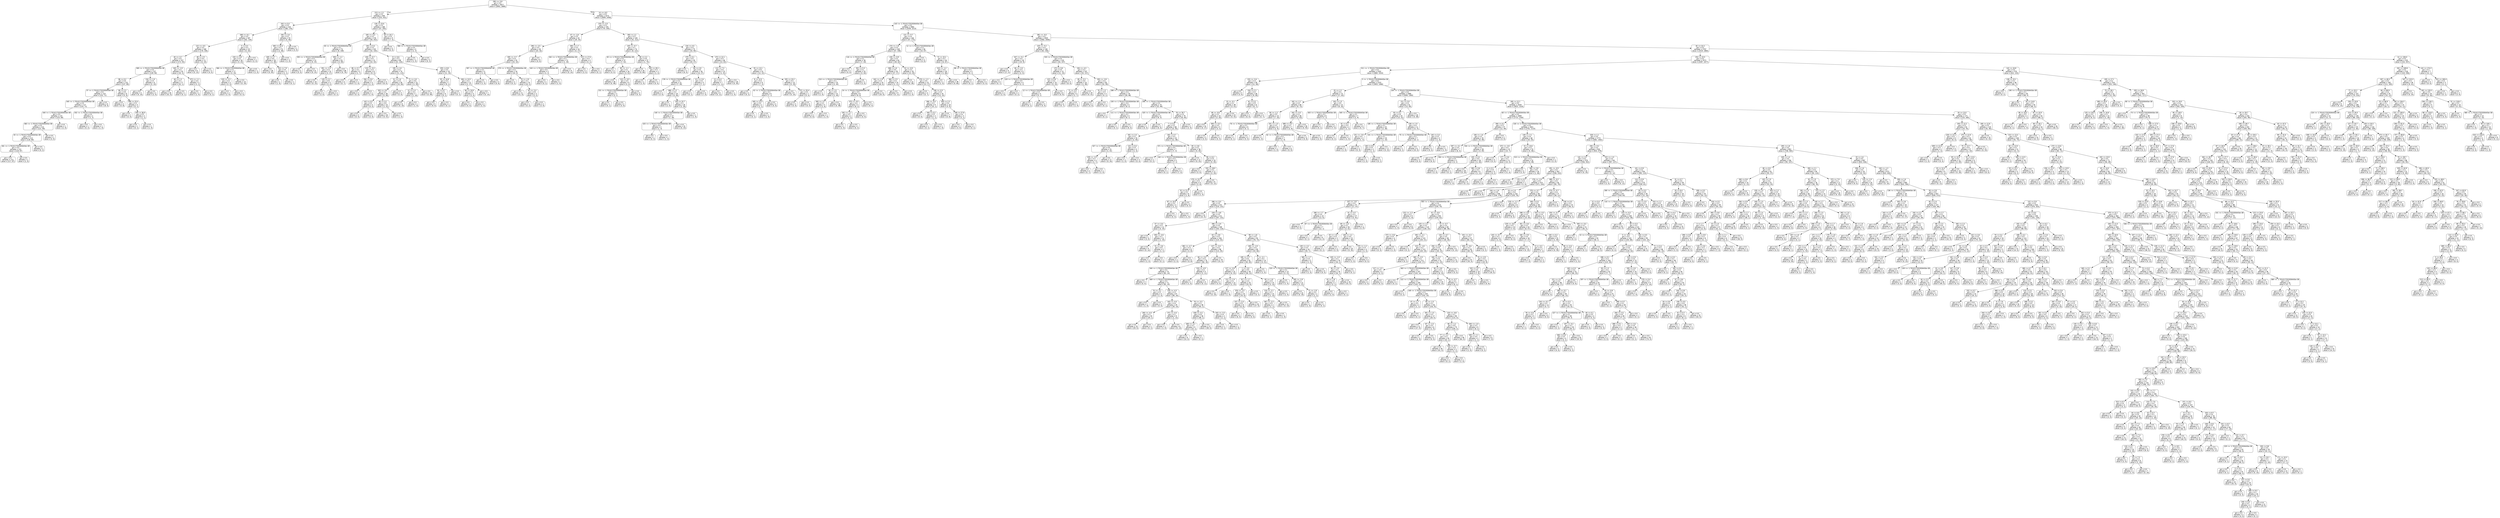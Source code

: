 digraph Tree {
node [shape=box, style="rounded", color="black", fontname=helvetica] ;
edge [fontname=helvetica] ;
0 [label="290 <= -5.8\ngini = 0.5\nsamples = 3677\nvalue = [2842, 2889]"] ;
1 [label="213 <= -2.1\ngini = 0.5\nsamples = 405\nvalue = [233, 431]"] ;
0 -> 1 [labeldistance=2.5, labelangle=45, headlabel="True"] ;
2 [label="163 <= 0.4\ngini = 0.5\nsamples = 220\nvalue = [186, 176]"] ;
1 -> 2 ;
3 [label="268 <= -6.1\ngini = 0.5\nsamples = 187\nvalue = [181, 130]"] ;
2 -> 3 ;
4 [label="122 <= -0.5\ngini = 0.5\nsamples = 168\nvalue = [176, 106]"] ;
3 -> 4 ;
5 [label="40 <= -5.7\ngini = 0.5\nsamples = 157\nvalue = [172, 93]"] ;
4 -> 5 ;
6 [label="369 <= -1.7014117331926443e+38\ngini = 0.5\nsamples = 137\nvalue = [139, 90]"] ;
5 -> 6 ;
7 [label="98 <= 0.2\ngini = 0.5\nsamples = 131\nvalue = [137, 80]"] ;
6 -> 7 ;
8 [label="37 <= -1.7014117331926443e+38\ngini = 0.5\nsamples = 123\nvalue = [132, 71]"] ;
7 -> 8 ;
9 [label="345 <= -1.7014117331926443e+38\ngini = 0.5\nsamples = 117\nvalue = [124, 71]"] ;
8 -> 9 ;
10 [label="340 <= -1.7014117331926443e+38\ngini = 0.5\nsamples = 115\nvalue = [123, 69]"] ;
9 -> 10 ;
11 [label="383 <= -1.7014117331926443e+38\ngini = 0.5\nsamples = 114\nvalue = [121, 69]"] ;
10 -> 11 ;
12 [label="20 <= -1.7014117331926443e+38\ngini = 0.5\nsamples = 113\nvalue = [118, 69]"] ;
11 -> 12 ;
13 [label="261 <= -1.7014117331926443e+38\ngini = 0.5\nsamples = 112\nvalue = [118, 67]"] ;
12 -> 13 ;
14 [label="gini = 0.5\nsamples = 111\nvalue = [117, 67]"] ;
13 -> 14 ;
15 [label="gini = 0.0\nsamples = 1\nvalue = [1, 0]"] ;
13 -> 15 ;
16 [label="gini = 0.0\nsamples = 1\nvalue = [0, 2]"] ;
12 -> 16 ;
17 [label="gini = 0.0\nsamples = 1\nvalue = [3, 0]"] ;
11 -> 17 ;
18 [label="gini = 0.0\nsamples = 1\nvalue = [2, 0]"] ;
10 -> 18 ;
19 [label="202 <= -1.7014117331926443e+38\ngini = 0.4\nsamples = 2\nvalue = [1, 2]"] ;
9 -> 19 ;
20 [label="gini = 0.0\nsamples = 1\nvalue = [0, 2]"] ;
19 -> 20 ;
21 [label="gini = 0.0\nsamples = 1\nvalue = [1, 0]"] ;
19 -> 21 ;
22 [label="gini = 0.0\nsamples = 6\nvalue = [8, 0]"] ;
8 -> 22 ;
23 [label="99 <= 2.3\ngini = 0.5\nsamples = 8\nvalue = [5, 9]"] ;
7 -> 23 ;
24 [label="gini = 0.0\nsamples = 4\nvalue = [0, 8]"] ;
23 -> 24 ;
25 [label="399 <= 23.4\ngini = 0.3\nsamples = 4\nvalue = [5, 1]"] ;
23 -> 25 ;
26 [label="gini = 0.0\nsamples = 2\nvalue = [4, 0]"] ;
25 -> 26 ;
27 [label="259 <= 36.9\ngini = 0.5\nsamples = 2\nvalue = [1, 1]"] ;
25 -> 27 ;
28 [label="gini = 0.0\nsamples = 1\nvalue = [0, 1]"] ;
27 -> 28 ;
29 [label="gini = 0.0\nsamples = 1\nvalue = [1, 0]"] ;
27 -> 29 ;
30 [label="216 <= -1.0\ngini = 0.3\nsamples = 6\nvalue = [2, 10]"] ;
6 -> 30 ;
31 [label="gini = 0.0\nsamples = 4\nvalue = [0, 10]"] ;
30 -> 31 ;
32 [label="gini = 0.0\nsamples = 2\nvalue = [2, 0]"] ;
30 -> 32 ;
33 [label="345 <= -1.9\ngini = 0.2\nsamples = 20\nvalue = [33, 3]"] ;
5 -> 33 ;
34 [label="60 <= 1.3\ngini = 0.1\nsamples = 17\nvalue = [32, 1]"] ;
33 -> 34 ;
35 [label="gini = 0.0\nsamples = 16\nvalue = [32, 0]"] ;
34 -> 35 ;
36 [label="gini = 0.0\nsamples = 1\nvalue = [0, 1]"] ;
34 -> 36 ;
37 [label="373 <= -1.1\ngini = 0.4\nsamples = 3\nvalue = [1, 2]"] ;
33 -> 37 ;
38 [label="gini = 0.0\nsamples = 1\nvalue = [1, 0]"] ;
37 -> 38 ;
39 [label="gini = 0.0\nsamples = 2\nvalue = [0, 2]"] ;
37 -> 39 ;
40 [label="48 <= 1.9\ngini = 0.4\nsamples = 11\nvalue = [4, 13]"] ;
4 -> 40 ;
41 [label="gini = 0.0\nsamples = 8\nvalue = [0, 13]"] ;
40 -> 41 ;
42 [label="gini = 0.0\nsamples = 3\nvalue = [4, 0]"] ;
40 -> 42 ;
43 [label="5 <= 0.3\ngini = 0.3\nsamples = 19\nvalue = [5, 24]"] ;
3 -> 43 ;
44 [label="220 <= -0.5\ngini = 0.2\nsamples = 18\nvalue = [3, 24]"] ;
43 -> 44 ;
45 [label="366 <= -1.7014117331926443e+38\ngini = 0.1\nsamples = 17\nvalue = [2, 24]"] ;
44 -> 45 ;
46 [label="319 <= -3.1\ngini = 0.4\nsamples = 4\nvalue = [2, 5]"] ;
45 -> 46 ;
47 [label="gini = 0.0\nsamples = 2\nvalue = [2, 0]"] ;
46 -> 47 ;
48 [label="gini = 0.0\nsamples = 2\nvalue = [0, 5]"] ;
46 -> 48 ;
49 [label="gini = 0.0\nsamples = 13\nvalue = [0, 19]"] ;
45 -> 49 ;
50 [label="gini = 0.0\nsamples = 1\nvalue = [1, 0]"] ;
44 -> 50 ;
51 [label="gini = 0.0\nsamples = 1\nvalue = [2, 0]"] ;
43 -> 51 ;
52 [label="194 <= 1.6\ngini = 0.2\nsamples = 33\nvalue = [5, 46]"] ;
2 -> 52 ;
53 [label="383 <= 32.6\ngini = 0.1\nsamples = 31\nvalue = [2, 46]"] ;
52 -> 53 ;
54 [label="169 <= 3.7\ngini = 0.0\nsamples = 30\nvalue = [1, 46]"] ;
53 -> 54 ;
55 [label="gini = 0.0\nsamples = 28\nvalue = [0, 45]"] ;
54 -> 55 ;
56 [label="324 <= 7.9\ngini = 0.5\nsamples = 2\nvalue = [1, 1]"] ;
54 -> 56 ;
57 [label="gini = 0.0\nsamples = 1\nvalue = [1, 0]"] ;
56 -> 57 ;
58 [label="gini = 0.0\nsamples = 1\nvalue = [0, 1]"] ;
56 -> 58 ;
59 [label="gini = 0.0\nsamples = 1\nvalue = [1, 0]"] ;
53 -> 59 ;
60 [label="gini = 0.0\nsamples = 2\nvalue = [3, 0]"] ;
52 -> 60 ;
61 [label="126 <= 15.6\ngini = 0.3\nsamples = 185\nvalue = [47, 255]"] ;
1 -> 61 ;
62 [label="165 <= -0.4\ngini = 0.2\nsamples = 176\nvalue = [40, 252]"] ;
61 -> 62 ;
63 [label="40 <= -1.7014117331926443e+38\ngini = 0.1\nsamples = 74\nvalue = [8, 108]"] ;
62 -> 63 ;
64 [label="355 <= -1.7014117331926443e+38\ngini = 0.4\nsamples = 13\nvalue = [5, 15]"] ;
63 -> 64 ;
65 [label="gini = 0.0\nsamples = 5\nvalue = [5, 0]"] ;
64 -> 65 ;
66 [label="gini = 0.0\nsamples = 8\nvalue = [0, 15]"] ;
64 -> 66 ;
67 [label="358 <= -1.2\ngini = 0.1\nsamples = 61\nvalue = [3, 93]"] ;
63 -> 67 ;
68 [label="391 <= -1.4\ngini = 0.3\nsamples = 15\nvalue = [3, 17]"] ;
67 -> 68 ;
69 [label="gini = 0.0\nsamples = 10\nvalue = [0, 15]"] ;
68 -> 69 ;
70 [label="129 <= 2.2\ngini = 0.5\nsamples = 5\nvalue = [3, 2]"] ;
68 -> 70 ;
71 [label="gini = 0.0\nsamples = 3\nvalue = [3, 0]"] ;
70 -> 71 ;
72 [label="gini = 0.0\nsamples = 2\nvalue = [0, 2]"] ;
70 -> 72 ;
73 [label="gini = 0.0\nsamples = 46\nvalue = [0, 76]"] ;
67 -> 73 ;
74 [label="194 <= 0.4\ngini = 0.3\nsamples = 102\nvalue = [32, 144]"] ;
62 -> 74 ;
75 [label="106 <= -0.7\ngini = 0.5\nsamples = 13\nvalue = [10, 10]"] ;
74 -> 75 ;
76 [label="86 <= 5.7\ngini = 0.2\nsamples = 5\nvalue = [1, 7]"] ;
75 -> 76 ;
77 [label="gini = 0.0\nsamples = 4\nvalue = [0, 7]"] ;
76 -> 77 ;
78 [label="gini = 0.0\nsamples = 1\nvalue = [1, 0]"] ;
76 -> 78 ;
79 [label="210 <= -0.2\ngini = 0.4\nsamples = 8\nvalue = [9, 3]"] ;
75 -> 79 ;
80 [label="294 <= 0.6\ngini = 0.4\nsamples = 4\nvalue = [1, 3]"] ;
79 -> 80 ;
81 [label="gini = 0.0\nsamples = 3\nvalue = [0, 3]"] ;
80 -> 81 ;
82 [label="gini = 0.0\nsamples = 1\nvalue = [1, 0]"] ;
80 -> 82 ;
83 [label="gini = 0.0\nsamples = 4\nvalue = [8, 0]"] ;
79 -> 83 ;
84 [label="8 <= 6.6\ngini = 0.2\nsamples = 89\nvalue = [22, 134]"] ;
74 -> 84 ;
85 [label="195 <= 1.6\ngini = 0.2\nsamples = 70\nvalue = [11, 115]"] ;
84 -> 85 ;
86 [label="51 <= 1.6\ngini = 0.3\nsamples = 39\nvalue = [10, 56]"] ;
85 -> 86 ;
87 [label="320 <= -0.0\ngini = 0.2\nsamples = 36\nvalue = [5, 56]"] ;
86 -> 87 ;
88 [label="143 <= 0.5\ngini = 0.5\nsamples = 5\nvalue = [4, 5]"] ;
87 -> 88 ;
89 [label="gini = 0.0\nsamples = 3\nvalue = [0, 5]"] ;
88 -> 89 ;
90 [label="gini = 0.0\nsamples = 2\nvalue = [4, 0]"] ;
88 -> 90 ;
91 [label="46 <= 3.2\ngini = 0.0\nsamples = 31\nvalue = [1, 51]"] ;
87 -> 91 ;
92 [label="gini = 0.0\nsamples = 30\nvalue = [0, 51]"] ;
91 -> 92 ;
93 [label="gini = 0.0\nsamples = 1\nvalue = [1, 0]"] ;
91 -> 93 ;
94 [label="gini = 0.0\nsamples = 3\nvalue = [5, 0]"] ;
86 -> 94 ;
95 [label="71 <= 1.8\ngini = 0.0\nsamples = 31\nvalue = [1, 59]"] ;
85 -> 95 ;
96 [label="12 <= 1.4\ngini = 0.2\nsamples = 7\nvalue = [1, 10]"] ;
95 -> 96 ;
97 [label="gini = 0.0\nsamples = 6\nvalue = [0, 10]"] ;
96 -> 97 ;
98 [label="gini = 0.0\nsamples = 1\nvalue = [1, 0]"] ;
96 -> 98 ;
99 [label="gini = 0.0\nsamples = 24\nvalue = [0, 49]"] ;
95 -> 99 ;
100 [label="259 <= 8.0\ngini = 0.5\nsamples = 19\nvalue = [11, 19]"] ;
84 -> 100 ;
101 [label="55 <= 14.8\ngini = 0.3\nsamples = 7\nvalue = [9, 2]"] ;
100 -> 101 ;
102 [label="92 <= 9.7\ngini = 0.2\nsamples = 6\nvalue = [9, 1]"] ;
101 -> 102 ;
103 [label="gini = 0.0\nsamples = 5\nvalue = [9, 0]"] ;
102 -> 103 ;
104 [label="gini = 0.0\nsamples = 1\nvalue = [0, 1]"] ;
102 -> 104 ;
105 [label="gini = 0.0\nsamples = 1\nvalue = [0, 1]"] ;
101 -> 105 ;
106 [label="206 <= 13.5\ngini = 0.2\nsamples = 12\nvalue = [2, 17]"] ;
100 -> 106 ;
107 [label="84 <= 10.8\ngini = 0.4\nsamples = 5\nvalue = [2, 4]"] ;
106 -> 107 ;
108 [label="gini = 0.0\nsamples = 3\nvalue = [0, 4]"] ;
107 -> 108 ;
109 [label="gini = 0.0\nsamples = 2\nvalue = [2, 0]"] ;
107 -> 109 ;
110 [label="gini = 0.0\nsamples = 7\nvalue = [0, 13]"] ;
106 -> 110 ;
111 [label="18 <= 16.2\ngini = 0.4\nsamples = 9\nvalue = [7, 3]"] ;
61 -> 111 ;
112 [label="gini = 0.0\nsamples = 5\nvalue = [6, 0]"] ;
111 -> 112 ;
113 [label="366 <= -1.7014117331926443e+38\ngini = 0.4\nsamples = 4\nvalue = [1, 3]"] ;
111 -> 113 ;
114 [label="gini = 0.0\nsamples = 1\nvalue = [1, 0]"] ;
113 -> 114 ;
115 [label="gini = 0.0\nsamples = 3\nvalue = [0, 3]"] ;
113 -> 115 ;
116 [label="14 <= -6.0\ngini = 0.5\nsamples = 3272\nvalue = [2609, 2458]"] ;
0 -> 116 [labeldistance=2.5, labelangle=-45, headlabel="False"] ;
117 [label="233 <= -2.0\ngini = 0.3\nsamples = 191\nvalue = [70, 245]"] ;
116 -> 117 ;
118 [label="47 <= -1.8\ngini = 0.5\nsamples = 42\nvalue = [29, 33]"] ;
117 -> 118 ;
119 [label="296 <= -2.5\ngini = 0.5\nsamples = 26\nvalue = [25, 16]"] ;
118 -> 119 ;
120 [label="305 <= -3.7\ngini = 0.4\nsamples = 20\nvalue = [25, 10]"] ;
119 -> 120 ;
121 [label="397 <= -1.7014117331926443e+38\ngini = 0.2\nsamples = 4\nvalue = [1, 6]"] ;
120 -> 121 ;
122 [label="gini = 0.0\nsamples = 1\nvalue = [1, 0]"] ;
121 -> 122 ;
123 [label="gini = 0.0\nsamples = 3\nvalue = [0, 6]"] ;
121 -> 123 ;
124 [label="270 <= -1.7014117331926443e+38\ngini = 0.2\nsamples = 16\nvalue = [24, 4]"] ;
120 -> 124 ;
125 [label="gini = 0.0\nsamples = 2\nvalue = [0, 2]"] ;
124 -> 125 ;
126 [label="79 <= -2.9\ngini = 0.1\nsamples = 14\nvalue = [24, 2]"] ;
124 -> 126 ;
127 [label="gini = 0.0\nsamples = 11\nvalue = [21, 0]"] ;
126 -> 127 ;
128 [label="44 <= -2.4\ngini = 0.5\nsamples = 3\nvalue = [3, 2]"] ;
126 -> 128 ;
129 [label="gini = 0.0\nsamples = 1\nvalue = [0, 2]"] ;
128 -> 129 ;
130 [label="gini = 0.0\nsamples = 2\nvalue = [3, 0]"] ;
128 -> 130 ;
131 [label="gini = 0.0\nsamples = 6\nvalue = [0, 6]"] ;
119 -> 131 ;
132 [label="306 <= 1.7\ngini = 0.3\nsamples = 16\nvalue = [4, 17]"] ;
118 -> 132 ;
133 [label="262 <= -1.7014117331926443e+38\ngini = 0.1\nsamples = 12\nvalue = [1, 16]"] ;
132 -> 133 ;
134 [label="163 <= -1.7014117331926443e+38\ngini = 0.4\nsamples = 3\nvalue = [1, 2]"] ;
133 -> 134 ;
135 [label="gini = 0.0\nsamples = 2\nvalue = [0, 2]"] ;
134 -> 135 ;
136 [label="gini = 0.0\nsamples = 1\nvalue = [1, 0]"] ;
134 -> 136 ;
137 [label="gini = 0.0\nsamples = 9\nvalue = [0, 14]"] ;
133 -> 137 ;
138 [label="313 <= 17.6\ngini = 0.4\nsamples = 4\nvalue = [3, 1]"] ;
132 -> 138 ;
139 [label="gini = 0.0\nsamples = 3\nvalue = [3, 0]"] ;
138 -> 139 ;
140 [label="gini = 0.0\nsamples = 1\nvalue = [0, 1]"] ;
138 -> 140 ;
141 [label="393 <= 1.2\ngini = 0.3\nsamples = 149\nvalue = [41, 212]"] ;
117 -> 141 ;
142 [label="105 <= -0.7\ngini = 0.1\nsamples = 74\nvalue = [8, 122]"] ;
141 -> 142 ;
143 [label="45 <= -1.7014117331926443e+38\ngini = 0.2\nsamples = 37\nvalue = [7, 52]"] ;
142 -> 143 ;
144 [label="gini = 0.0\nsamples = 3\nvalue = [4, 0]"] ;
143 -> 144 ;
145 [label="85 <= -1.1\ngini = 0.1\nsamples = 34\nvalue = [3, 52]"] ;
143 -> 145 ;
146 [label="gini = 0.0\nsamples = 28\nvalue = [0, 48]"] ;
145 -> 146 ;
147 [label="110 <= -0.5\ngini = 0.5\nsamples = 6\nvalue = [3, 4]"] ;
145 -> 147 ;
148 [label="231 <= -1.7014117331926443e+38\ngini = 0.4\nsamples = 3\nvalue = [3, 1]"] ;
147 -> 148 ;
149 [label="gini = 0.0\nsamples = 1\nvalue = [0, 1]"] ;
148 -> 149 ;
150 [label="gini = 0.0\nsamples = 2\nvalue = [3, 0]"] ;
148 -> 150 ;
151 [label="gini = 0.0\nsamples = 3\nvalue = [0, 3]"] ;
147 -> 151 ;
152 [label="38 <= 2.2\ngini = 0.0\nsamples = 37\nvalue = [1, 70]"] ;
142 -> 152 ;
153 [label="gini = 0.0\nsamples = 34\nvalue = [0, 66]"] ;
152 -> 153 ;
154 [label="342 <= 29.1\ngini = 0.3\nsamples = 3\nvalue = [1, 4]"] ;
152 -> 154 ;
155 [label="gini = 0.0\nsamples = 1\nvalue = [1, 0]"] ;
154 -> 155 ;
156 [label="gini = 0.0\nsamples = 2\nvalue = [0, 4]"] ;
154 -> 156 ;
157 [label="134 <= 4.0\ngini = 0.4\nsamples = 75\nvalue = [33, 90]"] ;
141 -> 157 ;
158 [label="379 <= 0.1\ngini = 0.5\nsamples = 29\nvalue = [20, 27]"] ;
157 -> 158 ;
159 [label="gini = 0.0\nsamples = 3\nvalue = [6, 0]"] ;
158 -> 159 ;
160 [label="84 <= 2.8\ngini = 0.4\nsamples = 26\nvalue = [14, 27]"] ;
158 -> 160 ;
161 [label="178 <= -1.7014117331926443e+38\ngini = 0.3\nsamples = 21\nvalue = [7, 26]"] ;
160 -> 161 ;
162 [label="gini = 0.0\nsamples = 2\nvalue = [3, 0]"] ;
161 -> 162 ;
163 [label="388 <= 1.2\ngini = 0.2\nsamples = 19\nvalue = [4, 26]"] ;
161 -> 163 ;
164 [label="gini = 0.0\nsamples = 1\nvalue = [2, 0]"] ;
163 -> 164 ;
165 [label="130 <= 15.7\ngini = 0.1\nsamples = 18\nvalue = [2, 26]"] ;
163 -> 165 ;
166 [label="140 <= -1.7014117331926443e+38\ngini = 0.1\nsamples = 17\nvalue = [1, 26]"] ;
165 -> 166 ;
167 [label="325 <= -1.7014117331926443e+38\ngini = 0.4\nsamples = 2\nvalue = [1, 3]"] ;
166 -> 167 ;
168 [label="gini = 0.0\nsamples = 1\nvalue = [0, 3]"] ;
167 -> 168 ;
169 [label="gini = 0.0\nsamples = 1\nvalue = [1, 0]"] ;
167 -> 169 ;
170 [label="gini = 0.0\nsamples = 15\nvalue = [0, 23]"] ;
166 -> 170 ;
171 [label="gini = 0.0\nsamples = 1\nvalue = [1, 0]"] ;
165 -> 171 ;
172 [label="111 <= 2.6\ngini = 0.2\nsamples = 5\nvalue = [7, 1]"] ;
160 -> 172 ;
173 [label="gini = 0.0\nsamples = 1\nvalue = [0, 1]"] ;
172 -> 173 ;
174 [label="gini = 0.0\nsamples = 4\nvalue = [7, 0]"] ;
172 -> 174 ;
175 [label="170 <= 12.1\ngini = 0.3\nsamples = 46\nvalue = [13, 63]"] ;
157 -> 175 ;
176 [label="112 <= 7.3\ngini = 0.0\nsamples = 23\nvalue = [1, 41]"] ;
175 -> 176 ;
177 [label="13 <= 6.2\ngini = 0.2\nsamples = 7\nvalue = [1, 11]"] ;
176 -> 177 ;
178 [label="gini = 0.0\nsamples = 6\nvalue = [0, 11]"] ;
177 -> 178 ;
179 [label="gini = 0.0\nsamples = 1\nvalue = [1, 0]"] ;
177 -> 179 ;
180 [label="gini = 0.0\nsamples = 16\nvalue = [0, 30]"] ;
176 -> 180 ;
181 [label="55 <= 13.1\ngini = 0.5\nsamples = 23\nvalue = [12, 22]"] ;
175 -> 181 ;
182 [label="8 <= 12.0\ngini = 0.4\nsamples = 8\nvalue = [7, 3]"] ;
181 -> 182 ;
183 [label="gini = 0.0\nsamples = 2\nvalue = [0, 2]"] ;
182 -> 183 ;
184 [label="42 <= -1.7014117331926443e+38\ngini = 0.2\nsamples = 6\nvalue = [7, 1]"] ;
182 -> 184 ;
185 [label="305 <= 13.3\ngini = 0.4\nsamples = 2\nvalue = [2, 1]"] ;
184 -> 185 ;
186 [label="gini = 0.0\nsamples = 1\nvalue = [0, 1]"] ;
185 -> 186 ;
187 [label="gini = 0.0\nsamples = 1\nvalue = [2, 0]"] ;
185 -> 187 ;
188 [label="gini = 0.0\nsamples = 4\nvalue = [5, 0]"] ;
184 -> 188 ;
189 [label="255 <= 15.2\ngini = 0.3\nsamples = 15\nvalue = [5, 19]"] ;
181 -> 189 ;
190 [label="gini = 0.0\nsamples = 8\nvalue = [0, 14]"] ;
189 -> 190 ;
191 [label="372 <= 33.4\ngini = 0.5\nsamples = 7\nvalue = [5, 5]"] ;
189 -> 191 ;
192 [label="gini = 0.0\nsamples = 3\nvalue = [5, 0]"] ;
191 -> 192 ;
193 [label="gini = 0.0\nsamples = 4\nvalue = [0, 5]"] ;
191 -> 193 ;
194 [label="143 <= -1.7014117331926443e+38\ngini = 0.5\nsamples = 3081\nvalue = [2539, 2213]"] ;
116 -> 194 ;
195 [label="121 <= -0.7\ngini = 0.4\nsamples = 146\nvalue = [57, 173]"] ;
194 -> 195 ;
196 [label="274 <= -1.8\ngini = 0.4\nsamples = 100\nvalue = [47, 106]"] ;
195 -> 196 ;
197 [label="116 <= -1.7014117331926443e+38\ngini = 0.2\nsamples = 36\nvalue = [7, 44]"] ;
196 -> 197 ;
198 [label="gini = 0.0\nsamples = 3\nvalue = [4, 0]"] ;
197 -> 198 ;
199 [label="352 <= 5.3\ngini = 0.1\nsamples = 33\nvalue = [3, 44]"] ;
197 -> 199 ;
200 [label="210 <= -1.7014117331926443e+38\ngini = 0.1\nsamples = 32\nvalue = [2, 44]"] ;
199 -> 200 ;
201 [label="gini = 0.0\nsamples = 1\nvalue = [1, 0]"] ;
200 -> 201 ;
202 [label="34 <= -3.1\ngini = 0.0\nsamples = 31\nvalue = [1, 44]"] ;
200 -> 202 ;
203 [label="393 <= -3.7\ngini = 0.2\nsamples = 5\nvalue = [1, 6]"] ;
202 -> 203 ;
204 [label="gini = 0.0\nsamples = 4\nvalue = [0, 6]"] ;
203 -> 204 ;
205 [label="gini = 0.0\nsamples = 1\nvalue = [1, 0]"] ;
203 -> 205 ;
206 [label="gini = 0.0\nsamples = 26\nvalue = [0, 38]"] ;
202 -> 206 ;
207 [label="gini = 0.0\nsamples = 1\nvalue = [1, 0]"] ;
199 -> 207 ;
208 [label="226 <= -0.9\ngini = 0.5\nsamples = 64\nvalue = [40, 62]"] ;
196 -> 208 ;
209 [label="368 <= 1.6\ngini = 0.5\nsamples = 29\nvalue = [27, 17]"] ;
208 -> 209 ;
210 [label="342 <= -1.9\ngini = 0.3\nsamples = 19\nvalue = [26, 6]"] ;
209 -> 210 ;
211 [label="24 <= -1.7014117331926443e+38\ngini = 0.5\nsamples = 8\nvalue = [6, 6]"] ;
210 -> 211 ;
212 [label="375 <= -0.5\ngini = 0.4\nsamples = 5\nvalue = [6, 2]"] ;
211 -> 212 ;
213 [label="292 <= -1.1\ngini = 0.5\nsamples = 2\nvalue = [2, 2]"] ;
212 -> 213 ;
214 [label="gini = 0.0\nsamples = 1\nvalue = [2, 0]"] ;
213 -> 214 ;
215 [label="gini = 0.0\nsamples = 1\nvalue = [0, 2]"] ;
213 -> 215 ;
216 [label="gini = 0.0\nsamples = 3\nvalue = [4, 0]"] ;
212 -> 216 ;
217 [label="gini = 0.0\nsamples = 3\nvalue = [0, 4]"] ;
211 -> 217 ;
218 [label="gini = 0.0\nsamples = 11\nvalue = [20, 0]"] ;
210 -> 218 ;
219 [label="360 <= 2.5\ngini = 0.2\nsamples = 10\nvalue = [1, 11]"] ;
209 -> 219 ;
220 [label="gini = 0.0\nsamples = 9\nvalue = [0, 11]"] ;
219 -> 220 ;
221 [label="gini = 0.0\nsamples = 1\nvalue = [1, 0]"] ;
219 -> 221 ;
222 [label="52 <= -0.9\ngini = 0.3\nsamples = 35\nvalue = [13, 45]"] ;
208 -> 222 ;
223 [label="gini = 0.0\nsamples = 13\nvalue = [0, 28]"] ;
222 -> 223 ;
224 [label="178 <= -1.3\ngini = 0.5\nsamples = 22\nvalue = [13, 17]"] ;
222 -> 224 ;
225 [label="gini = 0.0\nsamples = 3\nvalue = [0, 7]"] ;
224 -> 225 ;
226 [label="106 <= -0.3\ngini = 0.5\nsamples = 19\nvalue = [13, 10]"] ;
224 -> 226 ;
227 [label="186 <= -0.4\ngini = 0.2\nsamples = 9\nvalue = [10, 1]"] ;
226 -> 227 ;
228 [label="gini = 0.0\nsamples = 7\nvalue = [9, 0]"] ;
227 -> 228 ;
229 [label="340 <= 0.2\ngini = 0.5\nsamples = 2\nvalue = [1, 1]"] ;
227 -> 229 ;
230 [label="gini = 0.0\nsamples = 1\nvalue = [0, 1]"] ;
229 -> 230 ;
231 [label="gini = 0.0\nsamples = 1\nvalue = [1, 0]"] ;
229 -> 231 ;
232 [label="349 <= 2.3\ngini = 0.4\nsamples = 10\nvalue = [3, 9]"] ;
226 -> 232 ;
233 [label="gini = 0.0\nsamples = 7\nvalue = [0, 8]"] ;
232 -> 233 ;
234 [label="108 <= 27.8\ngini = 0.4\nsamples = 3\nvalue = [3, 1]"] ;
232 -> 234 ;
235 [label="gini = 0.0\nsamples = 2\nvalue = [3, 0]"] ;
234 -> 235 ;
236 [label="gini = 0.0\nsamples = 1\nvalue = [0, 1]"] ;
234 -> 236 ;
237 [label="12 <= -1.7014117331926443e+38\ngini = 0.2\nsamples = 46\nvalue = [10, 67]"] ;
195 -> 237 ;
238 [label="gini = 0.0\nsamples = 2\nvalue = [4, 0]"] ;
237 -> 238 ;
239 [label="72 <= 15.2\ngini = 0.2\nsamples = 44\nvalue = [6, 67]"] ;
237 -> 239 ;
240 [label="310 <= -1.2\ngini = 0.0\nsamples = 39\nvalue = [1, 66]"] ;
239 -> 240 ;
241 [label="gini = 0.0\nsamples = 1\nvalue = [1, 0]"] ;
240 -> 241 ;
242 [label="gini = 0.0\nsamples = 38\nvalue = [0, 66]"] ;
240 -> 242 ;
243 [label="88 <= -1.7014117331926443e+38\ngini = 0.3\nsamples = 5\nvalue = [5, 1]"] ;
239 -> 243 ;
244 [label="gini = 0.0\nsamples = 1\nvalue = [0, 1]"] ;
243 -> 244 ;
245 [label="gini = 0.0\nsamples = 4\nvalue = [5, 0]"] ;
243 -> 245 ;
246 [label="381 <= -5.0\ngini = 0.5\nsamples = 2935\nvalue = [2482, 2040]"] ;
194 -> 246 ;
247 [label="225 <= -5.2\ngini = 0.4\nsamples = 138\nvalue = [63, 156]"] ;
246 -> 247 ;
248 [label="347 <= -5.2\ngini = 0.4\nsamples = 18\nvalue = [19, 9]"] ;
247 -> 248 ;
249 [label="gini = 0.0\nsamples = 9\nvalue = [17, 0]"] ;
248 -> 249 ;
250 [label="84 <= -3.3\ngini = 0.3\nsamples = 9\nvalue = [2, 9]"] ;
248 -> 250 ;
251 [label="gini = 0.0\nsamples = 5\nvalue = [0, 7]"] ;
250 -> 251 ;
252 [label="220 <= -1.7014117331926443e+38\ngini = 0.5\nsamples = 4\nvalue = [2, 2]"] ;
250 -> 252 ;
253 [label="gini = 0.0\nsamples = 2\nvalue = [2, 0]"] ;
252 -> 253 ;
254 [label="gini = 0.0\nsamples = 2\nvalue = [0, 2]"] ;
252 -> 254 ;
255 [label="333 <= -1.7014117331926443e+38\ngini = 0.4\nsamples = 120\nvalue = [44, 147]"] ;
247 -> 255 ;
256 [label="170 <= 3.8\ngini = 0.5\nsamples = 13\nvalue = [11, 10]"] ;
255 -> 256 ;
257 [label="125 <= 0.6\ngini = 0.4\nsamples = 10\nvalue = [5, 10]"] ;
256 -> 257 ;
258 [label="12 <= -1.7014117331926443e+38\ngini = 0.3\nsamples = 4\nvalue = [5, 1]"] ;
257 -> 258 ;
259 [label="gini = 0.0\nsamples = 1\nvalue = [0, 1]"] ;
258 -> 259 ;
260 [label="gini = 0.0\nsamples = 3\nvalue = [5, 0]"] ;
258 -> 260 ;
261 [label="gini = 0.0\nsamples = 6\nvalue = [0, 9]"] ;
257 -> 261 ;
262 [label="gini = 0.0\nsamples = 3\nvalue = [6, 0]"] ;
256 -> 262 ;
263 [label="194 <= -4.3\ngini = 0.3\nsamples = 107\nvalue = [33, 137]"] ;
255 -> 263 ;
264 [label="28 <= -5.1\ngini = 0.0\nsamples = 24\nvalue = [1, 38]"] ;
263 -> 264 ;
265 [label="71 <= -5.2\ngini = 0.2\nsamples = 5\nvalue = [1, 7]"] ;
264 -> 265 ;
266 [label="gini = 0.0\nsamples = 4\nvalue = [0, 7]"] ;
265 -> 266 ;
267 [label="gini = 0.0\nsamples = 1\nvalue = [1, 0]"] ;
265 -> 267 ;
268 [label="gini = 0.0\nsamples = 19\nvalue = [0, 31]"] ;
264 -> 268 ;
269 [label="293 <= -2.8\ngini = 0.4\nsamples = 83\nvalue = [32, 99]"] ;
263 -> 269 ;
270 [label="70 <= -1.2\ngini = 0.3\nsamples = 4\nvalue = [4, 1]"] ;
269 -> 270 ;
271 [label="gini = 0.0\nsamples = 3\nvalue = [4, 0]"] ;
270 -> 271 ;
272 [label="gini = 0.0\nsamples = 1\nvalue = [0, 1]"] ;
270 -> 272 ;
273 [label="288 <= -1.7014117331926443e+38\ngini = 0.3\nsamples = 79\nvalue = [28, 98]"] ;
269 -> 273 ;
274 [label="150 <= -1.7014117331926443e+38\ngini = 0.4\nsamples = 5\nvalue = [6, 2]"] ;
273 -> 274 ;
275 [label="gini = 0.0\nsamples = 1\nvalue = [0, 1]"] ;
274 -> 275 ;
276 [label="111 <= -1.7014117331926443e+38\ngini = 0.2\nsamples = 4\nvalue = [6, 1]"] ;
274 -> 276 ;
277 [label="gini = 0.0\nsamples = 1\nvalue = [0, 1]"] ;
276 -> 277 ;
278 [label="gini = 0.0\nsamples = 3\nvalue = [6, 0]"] ;
276 -> 278 ;
279 [label="295 <= -1.7014117331926443e+38\ngini = 0.3\nsamples = 74\nvalue = [22, 96]"] ;
273 -> 279 ;
280 [label="325 <= -1.7014117331926443e+38\ngini = 0.4\nsamples = 4\nvalue = [6, 3]"] ;
279 -> 280 ;
281 [label="gini = 0.0\nsamples = 1\nvalue = [0, 3]"] ;
280 -> 281 ;
282 [label="gini = 0.0\nsamples = 3\nvalue = [6, 0]"] ;
280 -> 282 ;
283 [label="76 <= 78.7\ngini = 0.3\nsamples = 70\nvalue = [16, 93]"] ;
279 -> 283 ;
284 [label="7 <= 0.4\ngini = 0.2\nsamples = 68\nvalue = [14, 93]"] ;
283 -> 284 ;
285 [label="301 <= 1.0\ngini = 0.1\nsamples = 25\nvalue = [2, 45]"] ;
284 -> 285 ;
286 [label="327 <= -1.7014117331926443e+38\ngini = 0.0\nsamples = 21\nvalue = [1, 41]"] ;
285 -> 286 ;
287 [label="339 <= -1.0\ngini = 0.2\nsamples = 4\nvalue = [1, 7]"] ;
286 -> 287 ;
288 [label="gini = 0.0\nsamples = 3\nvalue = [0, 7]"] ;
287 -> 288 ;
289 [label="gini = 0.0\nsamples = 1\nvalue = [1, 0]"] ;
287 -> 289 ;
290 [label="gini = 0.0\nsamples = 17\nvalue = [0, 34]"] ;
286 -> 290 ;
291 [label="124 <= 0.4\ngini = 0.3\nsamples = 4\nvalue = [1, 4]"] ;
285 -> 291 ;
292 [label="gini = 0.0\nsamples = 1\nvalue = [1, 0]"] ;
291 -> 292 ;
293 [label="gini = 0.0\nsamples = 3\nvalue = [0, 4]"] ;
291 -> 293 ;
294 [label="182 <= 0.7\ngini = 0.3\nsamples = 43\nvalue = [12, 48]"] ;
284 -> 294 ;
295 [label="371 <= -1.7014117331926443e+38\ngini = 0.4\nsamples = 7\nvalue = [7, 3]"] ;
294 -> 295 ;
296 [label="gini = 0.0\nsamples = 2\nvalue = [0, 2]"] ;
295 -> 296 ;
297 [label="162 <= -1.7014117331926443e+38\ngini = 0.2\nsamples = 5\nvalue = [7, 1]"] ;
295 -> 297 ;
298 [label="gini = 0.0\nsamples = 1\nvalue = [0, 1]"] ;
297 -> 298 ;
299 [label="gini = 0.0\nsamples = 4\nvalue = [7, 0]"] ;
297 -> 299 ;
300 [label="39 <= 3.8\ngini = 0.2\nsamples = 36\nvalue = [5, 45]"] ;
294 -> 300 ;
301 [label="gini = 0.0\nsamples = 17\nvalue = [0, 25]"] ;
300 -> 301 ;
302 [label="96 <= 6.2\ngini = 0.3\nsamples = 19\nvalue = [5, 20]"] ;
300 -> 302 ;
303 [label="gini = 0.0\nsamples = 2\nvalue = [3, 0]"] ;
302 -> 303 ;
304 [label="333 <= 18.0\ngini = 0.2\nsamples = 17\nvalue = [2, 20]"] ;
302 -> 304 ;
305 [label="179 <= 13.7\ngini = 0.3\nsamples = 9\nvalue = [2, 8]"] ;
304 -> 305 ;
306 [label="32 <= 11.4\ngini = 0.2\nsamples = 8\nvalue = [1, 8]"] ;
305 -> 306 ;
307 [label="87 <= 10.0\ngini = 0.4\nsamples = 4\nvalue = [1, 3]"] ;
306 -> 307 ;
308 [label="gini = 0.0\nsamples = 3\nvalue = [0, 3]"] ;
307 -> 308 ;
309 [label="gini = 0.0\nsamples = 1\nvalue = [1, 0]"] ;
307 -> 309 ;
310 [label="gini = 0.0\nsamples = 4\nvalue = [0, 5]"] ;
306 -> 310 ;
311 [label="gini = 0.0\nsamples = 1\nvalue = [1, 0]"] ;
305 -> 311 ;
312 [label="gini = 0.0\nsamples = 8\nvalue = [0, 12]"] ;
304 -> 312 ;
313 [label="gini = 0.0\nsamples = 2\nvalue = [2, 0]"] ;
283 -> 313 ;
314 [label="82 <= 32.3\ngini = 0.5\nsamples = 2797\nvalue = [2419, 1884]"] ;
246 -> 314 ;
315 [label="254 <= 15.5\ngini = 0.5\nsamples = 2572\nvalue = [2287, 1677]"] ;
314 -> 315 ;
316 [label="311 <= -1.7014117331926443e+38\ngini = 0.5\nsamples = 2202\nvalue = [1865, 1524]"] ;
315 -> 316 ;
317 [label="153 <= -3.4\ngini = 0.3\nsamples = 49\nvalue = [12, 58]"] ;
316 -> 317 ;
318 [label="gini = 0.0\nsamples = 3\nvalue = [3, 0]"] ;
317 -> 318 ;
319 [label="316 <= 2.1\ngini = 0.2\nsamples = 46\nvalue = [9, 58]"] ;
317 -> 319 ;
320 [label="15 <= -0.1\ngini = 0.1\nsamples = 38\nvalue = [3, 51]"] ;
319 -> 320 ;
321 [label="48 <= -0.6\ngini = 0.2\nsamples = 15\nvalue = [3, 20]"] ;
320 -> 321 ;
322 [label="gini = 0.0\nsamples = 10\nvalue = [0, 17]"] ;
321 -> 322 ;
323 [label="309 <= -0.3\ngini = 0.5\nsamples = 5\nvalue = [3, 3]"] ;
321 -> 323 ;
324 [label="gini = 0.0\nsamples = 3\nvalue = [3, 0]"] ;
323 -> 324 ;
325 [label="gini = 0.0\nsamples = 2\nvalue = [0, 3]"] ;
323 -> 325 ;
326 [label="gini = 0.0\nsamples = 23\nvalue = [0, 31]"] ;
320 -> 326 ;
327 [label="61 <= 5.2\ngini = 0.5\nsamples = 8\nvalue = [6, 7]"] ;
319 -> 327 ;
328 [label="gini = 0.0\nsamples = 3\nvalue = [6, 0]"] ;
327 -> 328 ;
329 [label="gini = 0.0\nsamples = 5\nvalue = [0, 7]"] ;
327 -> 329 ;
330 [label="5 <= -1.7014117331926443e+38\ngini = 0.5\nsamples = 2153\nvalue = [1853, 1466]"] ;
316 -> 330 ;
331 [label="25 <= 1.3\ngini = 0.3\nsamples = 73\nvalue = [17, 83]"] ;
330 -> 331 ;
332 [label="162 <= -1.1\ngini = 0.2\nsamples = 60\nvalue = [9, 73]"] ;
331 -> 332 ;
333 [label="56 <= -1.2\ngini = 0.5\nsamples = 14\nvalue = [7, 10]"] ;
332 -> 333 ;
334 [label="76 <= -1.7014117331926443e+38\ngini = 0.3\nsamples = 6\nvalue = [5, 1]"] ;
333 -> 334 ;
335 [label="gini = 0.0\nsamples = 1\nvalue = [0, 1]"] ;
334 -> 335 ;
336 [label="gini = 0.0\nsamples = 5\nvalue = [5, 0]"] ;
334 -> 336 ;
337 [label="251 <= -1.5\ngini = 0.3\nsamples = 8\nvalue = [2, 9]"] ;
333 -> 337 ;
338 [label="gini = 0.0\nsamples = 1\nvalue = [1, 0]"] ;
337 -> 338 ;
339 [label="62 <= -1.7014117331926443e+38\ngini = 0.2\nsamples = 7\nvalue = [1, 9]"] ;
337 -> 339 ;
340 [label="gini = 0.0\nsamples = 1\nvalue = [1, 0]"] ;
339 -> 340 ;
341 [label="gini = 0.0\nsamples = 6\nvalue = [0, 9]"] ;
339 -> 341 ;
342 [label="342 <= -0.3\ngini = 0.1\nsamples = 46\nvalue = [2, 63]"] ;
332 -> 342 ;
343 [label="389 <= -0.5\ngini = 0.3\nsamples = 7\nvalue = [2, 8]"] ;
342 -> 343 ;
344 [label="gini = 0.0\nsamples = 5\nvalue = [0, 8]"] ;
343 -> 344 ;
345 [label="gini = 0.0\nsamples = 2\nvalue = [2, 0]"] ;
343 -> 345 ;
346 [label="gini = 0.0\nsamples = 39\nvalue = [0, 55]"] ;
342 -> 346 ;
347 [label="202 <= 1.5\ngini = 0.5\nsamples = 13\nvalue = [8, 10]"] ;
331 -> 347 ;
348 [label="303 <= -1.7014117331926443e+38\ngini = 0.2\nsamples = 6\nvalue = [7, 1]"] ;
347 -> 348 ;
349 [label="gini = 0.0\nsamples = 1\nvalue = [0, 1]"] ;
348 -> 349 ;
350 [label="gini = 0.0\nsamples = 5\nvalue = [7, 0]"] ;
348 -> 350 ;
351 [label="345 <= -1.7014117331926443e+38\ngini = 0.2\nsamples = 7\nvalue = [1, 9]"] ;
347 -> 351 ;
352 [label="62 <= 6.2\ngini = 0.4\nsamples = 2\nvalue = [1, 2]"] ;
351 -> 352 ;
353 [label="gini = 0.0\nsamples = 1\nvalue = [0, 2]"] ;
352 -> 353 ;
354 [label="gini = 0.0\nsamples = 1\nvalue = [1, 0]"] ;
352 -> 354 ;
355 [label="gini = 0.0\nsamples = 5\nvalue = [0, 7]"] ;
351 -> 355 ;
356 [label="104 <= -1.7014117331926443e+38\ngini = 0.5\nsamples = 2080\nvalue = [1836, 1383]"] ;
330 -> 356 ;
357 [label="211 <= 3.0\ngini = 0.3\nsamples = 51\nvalue = [13, 59]"] ;
356 -> 357 ;
358 [label="93 <= 0.1\ngini = 0.4\nsamples = 33\nvalue = [13, 31]"] ;
357 -> 358 ;
359 [label="185 <= -1.7014117331926443e+38\ngini = 0.1\nsamples = 22\nvalue = [2, 26]"] ;
358 -> 359 ;
360 [label="151 <= -2.8\ngini = 0.4\nsamples = 3\nvalue = [1, 3]"] ;
359 -> 360 ;
361 [label="gini = 0.0\nsamples = 1\nvalue = [1, 0]"] ;
360 -> 361 ;
362 [label="gini = 0.0\nsamples = 2\nvalue = [0, 3]"] ;
360 -> 362 ;
363 [label="101 <= -1.7014117331926443e+38\ngini = 0.1\nsamples = 19\nvalue = [1, 23]"] ;
359 -> 363 ;
364 [label="148 <= 0.5\ngini = 0.5\nsamples = 2\nvalue = [1, 1]"] ;
363 -> 364 ;
365 [label="gini = 0.0\nsamples = 1\nvalue = [1, 0]"] ;
364 -> 365 ;
366 [label="gini = 0.0\nsamples = 1\nvalue = [0, 1]"] ;
364 -> 366 ;
367 [label="gini = 0.0\nsamples = 17\nvalue = [0, 22]"] ;
363 -> 367 ;
368 [label="128 <= 1.9\ngini = 0.4\nsamples = 11\nvalue = [11, 5]"] ;
358 -> 368 ;
369 [label="75 <= -1.7014117331926443e+38\ngini = 0.2\nsamples = 7\nvalue = [10, 1]"] ;
368 -> 369 ;
370 [label="gini = 0.0\nsamples = 1\nvalue = [0, 1]"] ;
369 -> 370 ;
371 [label="gini = 0.0\nsamples = 6\nvalue = [10, 0]"] ;
369 -> 371 ;
372 [label="145 <= 3.4\ngini = 0.3\nsamples = 4\nvalue = [1, 4]"] ;
368 -> 372 ;
373 [label="gini = 0.0\nsamples = 3\nvalue = [0, 4]"] ;
372 -> 373 ;
374 [label="gini = 0.0\nsamples = 1\nvalue = [1, 0]"] ;
372 -> 374 ;
375 [label="gini = 0.0\nsamples = 18\nvalue = [0, 28]"] ;
357 -> 375 ;
376 [label="265 <= 12.1\ngini = 0.5\nsamples = 2029\nvalue = [1823, 1324]"] ;
356 -> 376 ;
377 [label="60 <= -1.7014117331926443e+38\ngini = 0.5\nsamples = 1858\nvalue = [1713, 1164]"] ;
376 -> 377 ;
378 [label="394 <= 6.1\ngini = 0.3\nsamples = 37\nvalue = [12, 49]"] ;
377 -> 378 ;
379 [label="106 <= -1.6\ngini = 0.3\nsamples = 35\nvalue = [9, 49]"] ;
378 -> 379 ;
380 [label="297 <= -3.1\ngini = 0.5\nsamples = 7\nvalue = [6, 4]"] ;
379 -> 380 ;
381 [label="gini = 0.0\nsamples = 3\nvalue = [0, 4]"] ;
380 -> 381 ;
382 [label="gini = 0.0\nsamples = 4\nvalue = [6, 0]"] ;
380 -> 382 ;
383 [label="334 <= -1.7014117331926443e+38\ngini = 0.1\nsamples = 28\nvalue = [3, 45]"] ;
379 -> 383 ;
384 [label="394 <= -1.7014117331926443e+38\ngini = 0.4\nsamples = 2\nvalue = [2, 1]"] ;
383 -> 384 ;
385 [label="gini = 0.0\nsamples = 1\nvalue = [2, 0]"] ;
384 -> 385 ;
386 [label="gini = 0.0\nsamples = 1\nvalue = [0, 1]"] ;
384 -> 386 ;
387 [label="100 <= 0.2\ngini = 0.0\nsamples = 26\nvalue = [1, 44]"] ;
383 -> 387 ;
388 [label="gini = 0.0\nsamples = 20\nvalue = [0, 33]"] ;
387 -> 388 ;
389 [label="383 <= 0.6\ngini = 0.2\nsamples = 6\nvalue = [1, 11]"] ;
387 -> 389 ;
390 [label="gini = 0.0\nsamples = 1\nvalue = [1, 0]"] ;
389 -> 390 ;
391 [label="gini = 0.0\nsamples = 5\nvalue = [0, 11]"] ;
389 -> 391 ;
392 [label="gini = 0.0\nsamples = 2\nvalue = [3, 0]"] ;
378 -> 392 ;
393 [label="130 <= -1.7014117331926443e+38\ngini = 0.5\nsamples = 1821\nvalue = [1701, 1115]"] ;
377 -> 393 ;
394 [label="149 <= -2.1\ngini = 0.4\nsamples = 48\nvalue = [20, 53]"] ;
393 -> 394 ;
395 [label="372 <= -2.8\ngini = 0.4\nsamples = 15\nvalue = [15, 7]"] ;
394 -> 395 ;
396 [label="gini = 0.0\nsamples = 4\nvalue = [0, 5]"] ;
395 -> 396 ;
397 [label="177 <= 0.6\ngini = 0.2\nsamples = 11\nvalue = [15, 2]"] ;
395 -> 397 ;
398 [label="6 <= 0.1\ngini = 0.4\nsamples = 4\nvalue = [4, 2]"] ;
397 -> 398 ;
399 [label="gini = 0.0\nsamples = 2\nvalue = [4, 0]"] ;
398 -> 399 ;
400 [label="gini = 0.0\nsamples = 2\nvalue = [0, 2]"] ;
398 -> 400 ;
401 [label="gini = 0.0\nsamples = 7\nvalue = [11, 0]"] ;
397 -> 401 ;
402 [label="15 <= 10.6\ngini = 0.2\nsamples = 33\nvalue = [5, 46]"] ;
394 -> 402 ;
403 [label="313 <= -1.7014117331926443e+38\ngini = 0.1\nsamples = 32\nvalue = [3, 46]"] ;
402 -> 403 ;
404 [label="gini = 0.0\nsamples = 2\nvalue = [2, 0]"] ;
403 -> 404 ;
405 [label="365 <= 3.8\ngini = 0.0\nsamples = 30\nvalue = [1, 46]"] ;
403 -> 405 ;
406 [label="gini = 0.0\nsamples = 23\nvalue = [0, 37]"] ;
405 -> 406 ;
407 [label="179 <= 4.3\ngini = 0.2\nsamples = 7\nvalue = [1, 9]"] ;
405 -> 407 ;
408 [label="gini = 0.0\nsamples = 1\nvalue = [1, 0]"] ;
407 -> 408 ;
409 [label="gini = 0.0\nsamples = 6\nvalue = [0, 9]"] ;
407 -> 409 ;
410 [label="gini = 0.0\nsamples = 1\nvalue = [2, 0]"] ;
402 -> 410 ;
411 [label="328 <= 1.1\ngini = 0.5\nsamples = 1773\nvalue = [1681, 1062]"] ;
393 -> 411 ;
412 [label="256 <= -0.2\ngini = 0.4\nsamples = 920\nvalue = [933, 479]"] ;
411 -> 412 ;
413 [label="141 <= 1.0\ngini = 0.5\nsamples = 579\nvalue = [536, 352]"] ;
412 -> 413 ;
414 [label="291 <= -0.5\ngini = 0.5\nsamples = 567\nvalue = [536, 333]"] ;
413 -> 414 ;
415 [label="276 <= -1.6\ngini = 0.5\nsamples = 474\nvalue = [471, 254]"] ;
414 -> 415 ;
416 [label="104 <= -1.6\ngini = 0.5\nsamples = 258\nvalue = [236, 178]"] ;
415 -> 416 ;
417 [label="286 <= -5.0\ngini = 0.5\nsamples = 221\nvalue = [219, 131]"] ;
416 -> 417 ;
418 [label="gini = 0.0\nsamples = 10\nvalue = [22, 0]"] ;
417 -> 418 ;
419 [label="229 <= -4.8\ngini = 0.5\nsamples = 211\nvalue = [197, 131]"] ;
417 -> 419 ;
420 [label="57 <= -5.0\ngini = 0.3\nsamples = 12\nvalue = [4, 15]"] ;
419 -> 420 ;
421 [label="gini = 0.0\nsamples = 1\nvalue = [3, 0]"] ;
420 -> 421 ;
422 [label="350 <= -4.6\ngini = 0.1\nsamples = 11\nvalue = [1, 15]"] ;
420 -> 422 ;
423 [label="gini = 0.0\nsamples = 9\nvalue = [0, 14]"] ;
422 -> 423 ;
424 [label="51 <= -3.6\ngini = 0.5\nsamples = 2\nvalue = [1, 1]"] ;
422 -> 424 ;
425 [label="gini = 0.0\nsamples = 1\nvalue = [1, 0]"] ;
424 -> 425 ;
426 [label="gini = 0.0\nsamples = 1\nvalue = [0, 1]"] ;
424 -> 426 ;
427 [label="396 <= -2.9\ngini = 0.5\nsamples = 199\nvalue = [193, 116]"] ;
419 -> 427 ;
428 [label="63 <= -4.8\ngini = 0.4\nsamples = 106\nvalue = [115, 43]"] ;
427 -> 428 ;
429 [label="382 <= -4.7\ngini = 0.3\nsamples = 8\nvalue = [2, 8]"] ;
428 -> 429 ;
430 [label="gini = 0.0\nsamples = 2\nvalue = [2, 0]"] ;
429 -> 430 ;
431 [label="gini = 0.0\nsamples = 6\nvalue = [0, 8]"] ;
429 -> 431 ;
432 [label="227 <= -3.4\ngini = 0.4\nsamples = 98\nvalue = [113, 35]"] ;
428 -> 432 ;
433 [label="66 <= -3.4\ngini = 0.4\nsamples = 79\nvalue = [82, 35]"] ;
432 -> 433 ;
434 [label="340 <= -1.7014117331926443e+38\ngini = 0.4\nsamples = 74\nvalue = [81, 24]"] ;
433 -> 434 ;
435 [label="gini = 0.0\nsamples = 3\nvalue = [0, 4]"] ;
434 -> 435 ;
436 [label="369 <= -1.7014117331926443e+38\ngini = 0.3\nsamples = 71\nvalue = [81, 20]"] ;
434 -> 436 ;
437 [label="74 <= -4.1\ngini = 0.3\nsamples = 4\nvalue = [1, 4]"] ;
436 -> 437 ;
438 [label="gini = 0.0\nsamples = 1\nvalue = [1, 0]"] ;
437 -> 438 ;
439 [label="gini = 0.0\nsamples = 3\nvalue = [0, 4]"] ;
437 -> 439 ;
440 [label="145 <= -4.3\ngini = 0.3\nsamples = 67\nvalue = [80, 16]"] ;
436 -> 440 ;
441 [label="163 <= -4.4\ngini = 0.4\nsamples = 29\nvalue = [30, 14]"] ;
440 -> 441 ;
442 [label="260 <= -4.4\ngini = 0.1\nsamples = 20\nvalue = [29, 1]"] ;
441 -> 442 ;
443 [label="gini = 0.0\nsamples = 19\nvalue = [29, 0]"] ;
442 -> 443 ;
444 [label="gini = 0.0\nsamples = 1\nvalue = [0, 1]"] ;
442 -> 444 ;
445 [label="371 <= -4.4\ngini = 0.1\nsamples = 9\nvalue = [1, 13]"] ;
441 -> 445 ;
446 [label="gini = 0.0\nsamples = 1\nvalue = [1, 0]"] ;
445 -> 446 ;
447 [label="gini = 0.0\nsamples = 8\nvalue = [0, 13]"] ;
445 -> 447 ;
448 [label="76 <= -3.3\ngini = 0.1\nsamples = 38\nvalue = [50, 2]"] ;
440 -> 448 ;
449 [label="328 <= -4.1\ngini = 0.0\nsamples = 36\nvalue = [48, 1]"] ;
448 -> 449 ;
450 [label="268 <= -4.1\ngini = 0.2\nsamples = 9\nvalue = [10, 1]"] ;
449 -> 450 ;
451 [label="gini = 0.0\nsamples = 8\nvalue = [10, 0]"] ;
450 -> 451 ;
452 [label="gini = 0.0\nsamples = 1\nvalue = [0, 1]"] ;
450 -> 452 ;
453 [label="gini = 0.0\nsamples = 27\nvalue = [38, 0]"] ;
449 -> 453 ;
454 [label="343 <= -3.3\ngini = 0.4\nsamples = 2\nvalue = [2, 1]"] ;
448 -> 454 ;
455 [label="gini = 0.0\nsamples = 1\nvalue = [0, 1]"] ;
454 -> 455 ;
456 [label="gini = 0.0\nsamples = 1\nvalue = [2, 0]"] ;
454 -> 456 ;
457 [label="319 <= -4.5\ngini = 0.2\nsamples = 5\nvalue = [1, 11]"] ;
433 -> 457 ;
458 [label="gini = 0.0\nsamples = 1\nvalue = [1, 0]"] ;
457 -> 458 ;
459 [label="gini = 0.0\nsamples = 4\nvalue = [0, 11]"] ;
457 -> 459 ;
460 [label="gini = 0.0\nsamples = 19\nvalue = [31, 0]"] ;
432 -> 460 ;
461 [label="99 <= -1.8\ngini = 0.5\nsamples = 93\nvalue = [78, 73]"] ;
427 -> 461 ;
462 [label="260 <= -1.9\ngini = 0.5\nsamples = 69\nvalue = [43, 66]"] ;
461 -> 462 ;
463 [label="185 <= -2.7\ngini = 0.5\nsamples = 55\nvalue = [40, 45]"] ;
462 -> 463 ;
464 [label="127 <= -3.9\ngini = 0.3\nsamples = 15\nvalue = [4, 23]"] ;
463 -> 464 ;
465 [label="gini = 0.0\nsamples = 2\nvalue = [3, 0]"] ;
464 -> 465 ;
466 [label="212 <= -2.4\ngini = 0.1\nsamples = 13\nvalue = [1, 23]"] ;
464 -> 466 ;
467 [label="gini = 0.0\nsamples = 12\nvalue = [0, 23]"] ;
466 -> 467 ;
468 [label="gini = 0.0\nsamples = 1\nvalue = [1, 0]"] ;
466 -> 468 ;
469 [label="1 <= -2.0\ngini = 0.5\nsamples = 40\nvalue = [36, 22]"] ;
463 -> 469 ;
470 [label="317 <= -1.7\ngini = 0.3\nsamples = 25\nvalue = [33, 8]"] ;
469 -> 470 ;
471 [label="376 <= -2.5\ngini = 0.3\nsamples = 24\nvalue = [33, 6]"] ;
470 -> 471 ;
472 [label="157 <= -2.4\ngini = 0.5\nsamples = 8\nvalue = [6, 6]"] ;
471 -> 472 ;
473 [label="gini = 0.0\nsamples = 3\nvalue = [6, 0]"] ;
472 -> 473 ;
474 [label="gini = 0.0\nsamples = 5\nvalue = [0, 6]"] ;
472 -> 474 ;
475 [label="gini = 0.0\nsamples = 16\nvalue = [27, 0]"] ;
471 -> 475 ;
476 [label="gini = 0.0\nsamples = 1\nvalue = [0, 2]"] ;
470 -> 476 ;
477 [label="65 <= -1.8\ngini = 0.3\nsamples = 15\nvalue = [3, 14]"] ;
469 -> 477 ;
478 [label="116 <= -2.1\ngini = 0.1\nsamples = 14\nvalue = [1, 14]"] ;
477 -> 478 ;
479 [label="367 <= -2.3\ngini = 0.5\nsamples = 2\nvalue = [1, 1]"] ;
478 -> 479 ;
480 [label="gini = 0.0\nsamples = 1\nvalue = [0, 1]"] ;
479 -> 480 ;
481 [label="gini = 0.0\nsamples = 1\nvalue = [1, 0]"] ;
479 -> 481 ;
482 [label="gini = 0.0\nsamples = 12\nvalue = [0, 13]"] ;
478 -> 482 ;
483 [label="gini = 0.0\nsamples = 1\nvalue = [2, 0]"] ;
477 -> 483 ;
484 [label="5 <= -2.1\ngini = 0.2\nsamples = 14\nvalue = [3, 21]"] ;
462 -> 484 ;
485 [label="gini = 0.0\nsamples = 1\nvalue = [1, 0]"] ;
484 -> 485 ;
486 [label="225 <= -1.7014117331926443e+38\ngini = 0.2\nsamples = 13\nvalue = [2, 21]"] ;
484 -> 486 ;
487 [label="gini = 0.0\nsamples = 1\nvalue = [1, 0]"] ;
486 -> 487 ;
488 [label="185 <= -1.8\ngini = 0.1\nsamples = 12\nvalue = [1, 21]"] ;
486 -> 488 ;
489 [label="gini = 0.0\nsamples = 10\nvalue = [0, 19]"] ;
488 -> 489 ;
490 [label="71 <= -1.8\ngini = 0.4\nsamples = 2\nvalue = [1, 2]"] ;
488 -> 490 ;
491 [label="gini = 0.0\nsamples = 1\nvalue = [1, 0]"] ;
490 -> 491 ;
492 [label="gini = 0.0\nsamples = 1\nvalue = [0, 2]"] ;
490 -> 492 ;
493 [label="139 <= -2.2\ngini = 0.3\nsamples = 24\nvalue = [35, 7]"] ;
461 -> 493 ;
494 [label="365 <= -1.7\ngini = 0.3\nsamples = 5\nvalue = [1, 5]"] ;
493 -> 494 ;
495 [label="gini = 0.0\nsamples = 1\nvalue = [1, 0]"] ;
494 -> 495 ;
496 [label="gini = 0.0\nsamples = 4\nvalue = [0, 5]"] ;
494 -> 496 ;
497 [label="245 <= -1.0\ngini = 0.1\nsamples = 19\nvalue = [34, 2]"] ;
493 -> 497 ;
498 [label="36 <= -2.0\ngini = 0.1\nsamples = 18\nvalue = [34, 1]"] ;
497 -> 498 ;
499 [label="43 <= -1.8\ngini = 0.4\nsamples = 2\nvalue = [2, 1]"] ;
498 -> 499 ;
500 [label="gini = 0.0\nsamples = 1\nvalue = [2, 0]"] ;
499 -> 500 ;
501 [label="gini = 0.0\nsamples = 1\nvalue = [0, 1]"] ;
499 -> 501 ;
502 [label="gini = 0.0\nsamples = 16\nvalue = [32, 0]"] ;
498 -> 502 ;
503 [label="gini = 0.0\nsamples = 1\nvalue = [0, 1]"] ;
497 -> 503 ;
504 [label="237 <= -1.8\ngini = 0.4\nsamples = 37\nvalue = [17, 47]"] ;
416 -> 504 ;
505 [label="280 <= -1.7\ngini = 0.4\nsamples = 10\nvalue = [12, 6]"] ;
504 -> 505 ;
506 [label="gini = 0.0\nsamples = 3\nvalue = [0, 5]"] ;
505 -> 506 ;
507 [label="87 <= -1.7014117331926443e+38\ngini = 0.1\nsamples = 7\nvalue = [12, 1]"] ;
505 -> 507 ;
508 [label="gini = 0.0\nsamples = 1\nvalue = [0, 1]"] ;
507 -> 508 ;
509 [label="gini = 0.0\nsamples = 6\nvalue = [12, 0]"] ;
507 -> 509 ;
510 [label="31 <= -0.7\ngini = 0.2\nsamples = 27\nvalue = [5, 41]"] ;
504 -> 510 ;
511 [label="69 <= -1.6\ngini = 0.1\nsamples = 26\nvalue = [3, 41]"] ;
510 -> 511 ;
512 [label="43 <= -1.8\ngini = 0.4\nsamples = 3\nvalue = [2, 1]"] ;
511 -> 512 ;
513 [label="gini = 0.0\nsamples = 1\nvalue = [0, 1]"] ;
512 -> 513 ;
514 [label="gini = 0.0\nsamples = 2\nvalue = [2, 0]"] ;
512 -> 514 ;
515 [label="148 <= -1.2\ngini = 0.0\nsamples = 23\nvalue = [1, 40]"] ;
511 -> 515 ;
516 [label="gini = 0.0\nsamples = 19\nvalue = [0, 35]"] ;
515 -> 516 ;
517 [label="370 <= -1.2\ngini = 0.3\nsamples = 4\nvalue = [1, 5]"] ;
515 -> 517 ;
518 [label="gini = 0.0\nsamples = 1\nvalue = [1, 0]"] ;
517 -> 518 ;
519 [label="gini = 0.0\nsamples = 3\nvalue = [0, 5]"] ;
517 -> 519 ;
520 [label="gini = 0.0\nsamples = 1\nvalue = [2, 0]"] ;
510 -> 520 ;
521 [label="23 <= 1.0\ngini = 0.4\nsamples = 216\nvalue = [235, 76]"] ;
415 -> 521 ;
522 [label="355 <= -1.7014117331926443e+38\ngini = 0.4\nsamples = 213\nvalue = [235, 70]"] ;
521 -> 522 ;
523 [label="222 <= -1.3\ngini = 0.2\nsamples = 9\nvalue = [1, 8]"] ;
522 -> 523 ;
524 [label="gini = 0.0\nsamples = 1\nvalue = [1, 0]"] ;
523 -> 524 ;
525 [label="gini = 0.0\nsamples = 8\nvalue = [0, 8]"] ;
523 -> 525 ;
526 [label="41 <= -0.9\ngini = 0.3\nsamples = 204\nvalue = [234, 62]"] ;
522 -> 526 ;
527 [label="225 <= -2.3\ngini = 0.2\nsamples = 119\nvalue = [146, 24]"] ;
526 -> 527 ;
528 [label="373 <= -0.6\ngini = 0.4\nsamples = 4\nvalue = [1, 3]"] ;
527 -> 528 ;
529 [label="gini = 0.0\nsamples = 3\nvalue = [0, 3]"] ;
528 -> 529 ;
530 [label="gini = 0.0\nsamples = 1\nvalue = [1, 0]"] ;
528 -> 530 ;
531 [label="392 <= -2.1\ngini = 0.2\nsamples = 115\nvalue = [145, 21]"] ;
527 -> 531 ;
532 [label="gini = 0.0\nsamples = 2\nvalue = [0, 2]"] ;
531 -> 532 ;
533 [label="210 <= -1.8\ngini = 0.2\nsamples = 113\nvalue = [145, 19]"] ;
531 -> 533 ;
534 [label="gini = 0.0\nsamples = 2\nvalue = [0, 2]"] ;
533 -> 534 ;
535 [label="383 <= -2.5\ngini = 0.2\nsamples = 111\nvalue = [145, 17]"] ;
533 -> 535 ;
536 [label="127 <= -1.5\ngini = 0.5\nsamples = 4\nvalue = [2, 3]"] ;
535 -> 536 ;
537 [label="gini = 0.0\nsamples = 2\nvalue = [2, 0]"] ;
536 -> 537 ;
538 [label="gini = 0.0\nsamples = 2\nvalue = [0, 3]"] ;
536 -> 538 ;
539 [label="363 <= -1.7014117331926443e+38\ngini = 0.2\nsamples = 107\nvalue = [143, 14]"] ;
535 -> 539 ;
540 [label="gini = 0.0\nsamples = 2\nvalue = [0, 2]"] ;
539 -> 540 ;
541 [label="222 <= -1.7014117331926443e+38\ngini = 0.1\nsamples = 105\nvalue = [143, 12]"] ;
539 -> 541 ;
542 [label="gini = 0.0\nsamples = 2\nvalue = [0, 2]"] ;
541 -> 542 ;
543 [label="148 <= -1.7014117331926443e+38\ngini = 0.1\nsamples = 103\nvalue = [143, 10]"] ;
541 -> 543 ;
544 [label="47 <= -1.7\ngini = 0.5\nsamples = 2\nvalue = [1, 1]"] ;
543 -> 544 ;
545 [label="gini = 0.0\nsamples = 1\nvalue = [1, 0]"] ;
544 -> 545 ;
546 [label="gini = 0.0\nsamples = 1\nvalue = [0, 1]"] ;
544 -> 546 ;
547 [label="56 <= -1.5\ngini = 0.1\nsamples = 101\nvalue = [142, 9]"] ;
543 -> 547 ;
548 [label="301 <= -1.5\ngini = 0.3\nsamples = 17\nvalue = [28, 5]"] ;
547 -> 548 ;
549 [label="gini = 0.0\nsamples = 11\nvalue = [27, 0]"] ;
548 -> 549 ;
550 [label="87 <= -1.5\ngini = 0.3\nsamples = 6\nvalue = [1, 5]"] ;
548 -> 550 ;
551 [label="gini = 0.0\nsamples = 1\nvalue = [1, 0]"] ;
550 -> 551 ;
552 [label="gini = 0.0\nsamples = 5\nvalue = [0, 5]"] ;
550 -> 552 ;
553 [label="120 <= -0.8\ngini = 0.1\nsamples = 84\nvalue = [114, 4]"] ;
547 -> 553 ;
554 [label="96 <= -1.2\ngini = 0.0\nsamples = 75\nvalue = [106, 2]"] ;
553 -> 554 ;
555 [label="77 <= -1.2\ngini = 0.1\nsamples = 29\nvalue = [42, 2]"] ;
554 -> 555 ;
556 [label="gini = 0.0\nsamples = 26\nvalue = [41, 0]"] ;
555 -> 556 ;
557 [label="159 <= -0.7\ngini = 0.4\nsamples = 3\nvalue = [1, 2]"] ;
555 -> 557 ;
558 [label="gini = 0.0\nsamples = 2\nvalue = [0, 2]"] ;
557 -> 558 ;
559 [label="gini = 0.0\nsamples = 1\nvalue = [1, 0]"] ;
557 -> 559 ;
560 [label="gini = 0.0\nsamples = 46\nvalue = [64, 0]"] ;
554 -> 560 ;
561 [label="300 <= -1.0\ngini = 0.3\nsamples = 9\nvalue = [8, 2]"] ;
553 -> 561 ;
562 [label="300 <= -1.1\ngini = 0.4\nsamples = 3\nvalue = [1, 2]"] ;
561 -> 562 ;
563 [label="gini = 0.0\nsamples = 1\nvalue = [1, 0]"] ;
562 -> 563 ;
564 [label="gini = 0.0\nsamples = 2\nvalue = [0, 2]"] ;
562 -> 564 ;
565 [label="gini = 0.0\nsamples = 6\nvalue = [7, 0]"] ;
561 -> 565 ;
566 [label="74 <= -0.7\ngini = 0.4\nsamples = 85\nvalue = [88, 38]"] ;
526 -> 566 ;
567 [label="134 <= -0.7\ngini = 0.5\nsamples = 38\nvalue = [28, 28]"] ;
566 -> 567 ;
568 [label="294 <= -0.8\ngini = 0.5\nsamples = 32\nvalue = [28, 15]"] ;
567 -> 568 ;
569 [label="340 <= -0.7\ngini = 0.5\nsamples = 21\nvalue = [11, 15]"] ;
568 -> 569 ;
570 [label="99 <= -0.8\ngini = 0.4\nsamples = 17\nvalue = [6, 15]"] ;
569 -> 570 ;
571 [label="gini = 0.0\nsamples = 10\nvalue = [0, 14]"] ;
570 -> 571 ;
572 [label="50 <= -0.7\ngini = 0.2\nsamples = 7\nvalue = [6, 1]"] ;
570 -> 572 ;
573 [label="gini = 0.0\nsamples = 6\nvalue = [6, 0]"] ;
572 -> 573 ;
574 [label="gini = 0.0\nsamples = 1\nvalue = [0, 1]"] ;
572 -> 574 ;
575 [label="gini = 0.0\nsamples = 4\nvalue = [5, 0]"] ;
569 -> 575 ;
576 [label="gini = 0.0\nsamples = 11\nvalue = [17, 0]"] ;
568 -> 576 ;
577 [label="gini = 0.0\nsamples = 6\nvalue = [0, 13]"] ;
567 -> 577 ;
578 [label="331 <= -0.3\ngini = 0.2\nsamples = 47\nvalue = [60, 10]"] ;
566 -> 578 ;
579 [label="208 <= -0.6\ngini = 0.2\nsamples = 45\nvalue = [60, 8]"] ;
578 -> 579 ;
580 [label="gini = 0.0\nsamples = 23\nvalue = [35, 0]"] ;
579 -> 580 ;
581 [label="70 <= -0.5\ngini = 0.4\nsamples = 22\nvalue = [25, 8]"] ;
579 -> 581 ;
582 [label="333 <= -0.7\ngini = 0.5\nsamples = 10\nvalue = [7, 8]"] ;
581 -> 582 ;
583 [label="gini = 0.0\nsamples = 3\nvalue = [7, 0]"] ;
582 -> 583 ;
584 [label="gini = 0.0\nsamples = 7\nvalue = [0, 8]"] ;
582 -> 584 ;
585 [label="gini = 0.0\nsamples = 12\nvalue = [18, 0]"] ;
581 -> 585 ;
586 [label="gini = 0.0\nsamples = 2\nvalue = [0, 2]"] ;
578 -> 586 ;
587 [label="gini = 0.0\nsamples = 3\nvalue = [0, 6]"] ;
521 -> 587 ;
588 [label="389 <= -0.2\ngini = 0.5\nsamples = 93\nvalue = [65, 79]"] ;
414 -> 588 ;
589 [label="276 <= -0.7\ngini = 0.4\nsamples = 66\nvalue = [29, 68]"] ;
588 -> 589 ;
590 [label="218 <= -1.2\ngini = 0.4\nsamples = 8\nvalue = [9, 3]"] ;
589 -> 590 ;
591 [label="gini = 0.0\nsamples = 2\nvalue = [0, 3]"] ;
590 -> 591 ;
592 [label="gini = 0.0\nsamples = 6\nvalue = [9, 0]"] ;
590 -> 592 ;
593 [label="300 <= 0.2\ngini = 0.4\nsamples = 58\nvalue = [20, 65]"] ;
589 -> 593 ;
594 [label="288 <= -0.6\ngini = 0.3\nsamples = 53\nvalue = [15, 63]"] ;
593 -> 594 ;
595 [label="229 <= -0.6\ngini = 0.5\nsamples = 10\nvalue = [7, 6]"] ;
594 -> 595 ;
596 [label="145 <= -0.7\ngini = 0.2\nsamples = 6\nvalue = [1, 6]"] ;
595 -> 596 ;
597 [label="gini = 0.0\nsamples = 1\nvalue = [1, 0]"] ;
596 -> 597 ;
598 [label="gini = 0.0\nsamples = 5\nvalue = [0, 6]"] ;
596 -> 598 ;
599 [label="gini = 0.0\nsamples = 4\nvalue = [6, 0]"] ;
595 -> 599 ;
600 [label="351 <= -0.4\ngini = 0.2\nsamples = 43\nvalue = [8, 57]"] ;
594 -> 600 ;
601 [label="182 <= -0.5\ngini = 0.4\nsamples = 18\nvalue = [7, 17]"] ;
600 -> 601 ;
602 [label="gini = 0.0\nsamples = 11\nvalue = [0, 15]"] ;
601 -> 602 ;
603 [label="8 <= -0.3\ngini = 0.3\nsamples = 7\nvalue = [7, 2]"] ;
601 -> 603 ;
604 [label="gini = 0.0\nsamples = 5\nvalue = [7, 0]"] ;
603 -> 604 ;
605 [label="gini = 0.0\nsamples = 2\nvalue = [0, 2]"] ;
603 -> 605 ;
606 [label="100 <= 0.2\ngini = 0.0\nsamples = 25\nvalue = [1, 40]"] ;
600 -> 606 ;
607 [label="gini = 0.0\nsamples = 23\nvalue = [0, 39]"] ;
606 -> 607 ;
608 [label="96 <= -0.4\ngini = 0.5\nsamples = 2\nvalue = [1, 1]"] ;
606 -> 608 ;
609 [label="gini = 0.0\nsamples = 1\nvalue = [0, 1]"] ;
608 -> 609 ;
610 [label="gini = 0.0\nsamples = 1\nvalue = [1, 0]"] ;
608 -> 610 ;
611 [label="310 <= -0.3\ngini = 0.4\nsamples = 5\nvalue = [5, 2]"] ;
593 -> 611 ;
612 [label="gini = 0.0\nsamples = 1\nvalue = [0, 2]"] ;
611 -> 612 ;
613 [label="gini = 0.0\nsamples = 4\nvalue = [5, 0]"] ;
611 -> 613 ;
614 [label="274 <= -0.7\ngini = 0.4\nsamples = 27\nvalue = [36, 11]"] ;
588 -> 614 ;
615 [label="gini = 0.0\nsamples = 4\nvalue = [0, 6]"] ;
614 -> 615 ;
616 [label="136 <= 0.5\ngini = 0.2\nsamples = 23\nvalue = [36, 5]"] ;
614 -> 616 ;
617 [label="334 <= -0.7\ngini = 0.1\nsamples = 22\nvalue = [36, 3]"] ;
616 -> 617 ;
618 [label="gini = 0.0\nsamples = 1\nvalue = [0, 1]"] ;
617 -> 618 ;
619 [label="393 <= -0.4\ngini = 0.1\nsamples = 21\nvalue = [36, 2]"] ;
617 -> 619 ;
620 [label="gini = 0.0\nsamples = 1\nvalue = [0, 1]"] ;
619 -> 620 ;
621 [label="22 <= -1.7014117331926443e+38\ngini = 0.1\nsamples = 20\nvalue = [36, 1]"] ;
619 -> 621 ;
622 [label="gini = 0.0\nsamples = 1\nvalue = [0, 1]"] ;
621 -> 622 ;
623 [label="gini = 0.0\nsamples = 19\nvalue = [36, 0]"] ;
621 -> 623 ;
624 [label="gini = 0.0\nsamples = 1\nvalue = [0, 2]"] ;
616 -> 624 ;
625 [label="gini = 0.0\nsamples = 12\nvalue = [0, 19]"] ;
413 -> 625 ;
626 [label="315 <= -1.0\ngini = 0.4\nsamples = 341\nvalue = [397, 127]"] ;
412 -> 626 ;
627 [label="117 <= -1.7014117331926443e+38\ngini = 0.2\nsamples = 7\nvalue = [2, 12]"] ;
626 -> 627 ;
628 [label="gini = 0.0\nsamples = 1\nvalue = [2, 0]"] ;
627 -> 628 ;
629 [label="gini = 0.0\nsamples = 6\nvalue = [0, 12]"] ;
627 -> 629 ;
630 [label="101 <= 0.9\ngini = 0.3\nsamples = 334\nvalue = [395, 115]"] ;
626 -> 630 ;
631 [label="114 <= 0.9\ngini = 0.3\nsamples = 275\nvalue = [339, 81]"] ;
630 -> 631 ;
632 [label="280 <= -1.7014117331926443e+38\ngini = 0.3\nsamples = 247\nvalue = [318, 65]"] ;
631 -> 632 ;
633 [label="12 <= 0.4\ngini = 0.5\nsamples = 5\nvalue = [3, 5]"] ;
632 -> 633 ;
634 [label="gini = 0.0\nsamples = 2\nvalue = [3, 0]"] ;
633 -> 634 ;
635 [label="gini = 0.0\nsamples = 3\nvalue = [0, 5]"] ;
633 -> 635 ;
636 [label="132 <= -1.7014117331926443e+38\ngini = 0.3\nsamples = 242\nvalue = [315, 60]"] ;
632 -> 636 ;
637 [label="gini = 0.0\nsamples = 2\nvalue = [0, 2]"] ;
636 -> 637 ;
638 [label="224 <= -0.2\ngini = 0.3\nsamples = 240\nvalue = [315, 58]"] ;
636 -> 638 ;
639 [label="gini = 0.0\nsamples = 25\nvalue = [42, 0]"] ;
638 -> 639 ;
640 [label="30 <= 0.3\ngini = 0.3\nsamples = 215\nvalue = [273, 58]"] ;
638 -> 640 ;
641 [label="5 <= -0.8\ngini = 0.4\nsamples = 120\nvalue = [130, 48]"] ;
640 -> 641 ;
642 [label="gini = 0.0\nsamples = 3\nvalue = [0, 4]"] ;
641 -> 642 ;
643 [label="217 <= 0.5\ngini = 0.4\nsamples = 117\nvalue = [130, 44]"] ;
641 -> 643 ;
644 [label="288 <= 0.1\ngini = 0.3\nsamples = 104\nvalue = [123, 30]"] ;
643 -> 644 ;
645 [label="165 <= 0.3\ngini = 0.4\nsamples = 51\nvalue = [46, 23]"] ;
644 -> 645 ;
646 [label="221 <= -0.2\ngini = 0.4\nsamples = 48\nvalue = [46, 17]"] ;
645 -> 646 ;
647 [label="gini = 0.0\nsamples = 3\nvalue = [0, 4]"] ;
646 -> 647 ;
648 [label="188 <= -0.1\ngini = 0.3\nsamples = 45\nvalue = [46, 13]"] ;
646 -> 648 ;
649 [label="144 <= -0.1\ngini = 0.5\nsamples = 11\nvalue = [4, 7]"] ;
648 -> 649 ;
650 [label="78 <= -0.4\ngini = 0.3\nsamples = 5\nvalue = [4, 1]"] ;
649 -> 650 ;
651 [label="gini = 0.0\nsamples = 1\nvalue = [0, 1]"] ;
650 -> 651 ;
652 [label="gini = 0.0\nsamples = 4\nvalue = [4, 0]"] ;
650 -> 652 ;
653 [label="gini = 0.0\nsamples = 6\nvalue = [0, 6]"] ;
649 -> 653 ;
654 [label="53 <= 0.3\ngini = 0.2\nsamples = 34\nvalue = [42, 6]"] ;
648 -> 654 ;
655 [label="227 <= -1.7014117331926443e+38\ngini = 0.1\nsamples = 30\nvalue = [39, 3]"] ;
654 -> 655 ;
656 [label="gini = 0.0\nsamples = 1\nvalue = [0, 1]"] ;
655 -> 656 ;
657 [label="197 <= -0.2\ngini = 0.1\nsamples = 29\nvalue = [39, 2]"] ;
655 -> 657 ;
658 [label="366 <= 0.0\ngini = 0.4\nsamples = 4\nvalue = [4, 2]"] ;
657 -> 658 ;
659 [label="gini = 0.0\nsamples = 3\nvalue = [4, 0]"] ;
658 -> 659 ;
660 [label="gini = 0.0\nsamples = 1\nvalue = [0, 2]"] ;
658 -> 660 ;
661 [label="gini = 0.0\nsamples = 25\nvalue = [35, 0]"] ;
657 -> 661 ;
662 [label="40 <= 0.1\ngini = 0.5\nsamples = 4\nvalue = [3, 3]"] ;
654 -> 662 ;
663 [label="gini = 0.0\nsamples = 2\nvalue = [3, 0]"] ;
662 -> 663 ;
664 [label="gini = 0.0\nsamples = 2\nvalue = [0, 3]"] ;
662 -> 664 ;
665 [label="gini = 0.0\nsamples = 3\nvalue = [0, 6]"] ;
645 -> 665 ;
666 [label="59 <= 1.3\ngini = 0.2\nsamples = 53\nvalue = [77, 7]"] ;
644 -> 666 ;
667 [label="297 <= -1.7014117331926443e+38\ngini = 0.1\nsamples = 52\nvalue = [77, 6]"] ;
666 -> 667 ;
668 [label="gini = 0.0\nsamples = 1\nvalue = [0, 2]"] ;
667 -> 668 ;
669 [label="45 <= -0.8\ngini = 0.1\nsamples = 51\nvalue = [77, 4]"] ;
667 -> 669 ;
670 [label="gini = 0.0\nsamples = 1\nvalue = [0, 1]"] ;
669 -> 670 ;
671 [label="298 <= 0.7\ngini = 0.1\nsamples = 50\nvalue = [77, 3]"] ;
669 -> 671 ;
672 [label="264 <= -0.1\ngini = 0.0\nsamples = 49\nvalue = [77, 2]"] ;
671 -> 672 ;
673 [label="389 <= 0.1\ngini = 0.4\nsamples = 3\nvalue = [3, 1]"] ;
672 -> 673 ;
674 [label="gini = 0.0\nsamples = 2\nvalue = [3, 0]"] ;
673 -> 674 ;
675 [label="gini = 0.0\nsamples = 1\nvalue = [0, 1]"] ;
673 -> 675 ;
676 [label="269 <= -0.2\ngini = 0.0\nsamples = 46\nvalue = [74, 1]"] ;
672 -> 676 ;
677 [label="gini = 0.0\nsamples = 1\nvalue = [0, 1]"] ;
676 -> 677 ;
678 [label="gini = 0.0\nsamples = 45\nvalue = [74, 0]"] ;
676 -> 678 ;
679 [label="gini = 0.0\nsamples = 1\nvalue = [0, 1]"] ;
671 -> 679 ;
680 [label="gini = 0.0\nsamples = 1\nvalue = [0, 1]"] ;
666 -> 680 ;
681 [label="129 <= 0.5\ngini = 0.4\nsamples = 13\nvalue = [7, 14]"] ;
643 -> 681 ;
682 [label="335 <= -0.2\ngini = 0.2\nsamples = 10\nvalue = [2, 14]"] ;
681 -> 682 ;
683 [label="gini = 0.0\nsamples = 1\nvalue = [1, 0]"] ;
682 -> 683 ;
684 [label="279 <= 0.4\ngini = 0.1\nsamples = 9\nvalue = [1, 14]"] ;
682 -> 684 ;
685 [label="gini = 0.0\nsamples = 1\nvalue = [1, 0]"] ;
684 -> 685 ;
686 [label="gini = 0.0\nsamples = 8\nvalue = [0, 14]"] ;
684 -> 686 ;
687 [label="gini = 0.0\nsamples = 3\nvalue = [5, 0]"] ;
681 -> 687 ;
688 [label="164 <= 0.5\ngini = 0.1\nsamples = 95\nvalue = [143, 10]"] ;
640 -> 688 ;
689 [label="gini = 0.0\nsamples = 47\nvalue = [88, 0]"] ;
688 -> 689 ;
690 [label="71 <= 0.4\ngini = 0.3\nsamples = 48\nvalue = [55, 10]"] ;
688 -> 690 ;
691 [label="gini = 0.0\nsamples = 2\nvalue = [0, 3]"] ;
690 -> 691 ;
692 [label="230 <= 0.3\ngini = 0.2\nsamples = 46\nvalue = [55, 7]"] ;
690 -> 692 ;
693 [label="gini = 0.0\nsamples = 2\nvalue = [0, 2]"] ;
692 -> 693 ;
694 [label="162 <= 0.5\ngini = 0.2\nsamples = 44\nvalue = [55, 5]"] ;
692 -> 694 ;
695 [label="gini = 0.0\nsamples = 1\nvalue = [0, 2]"] ;
694 -> 695 ;
696 [label="37 <= -0.6\ngini = 0.1\nsamples = 43\nvalue = [55, 3]"] ;
694 -> 696 ;
697 [label="gini = 0.0\nsamples = 1\nvalue = [0, 1]"] ;
696 -> 697 ;
698 [label="144 <= 0.6\ngini = 0.1\nsamples = 42\nvalue = [55, 2]"] ;
696 -> 698 ;
699 [label="18 <= 0.6\ngini = 0.4\nsamples = 4\nvalue = [3, 1]"] ;
698 -> 699 ;
700 [label="gini = 0.0\nsamples = 3\nvalue = [3, 0]"] ;
699 -> 700 ;
701 [label="gini = 0.0\nsamples = 1\nvalue = [0, 1]"] ;
699 -> 701 ;
702 [label="230 <= 0.5\ngini = 0.0\nsamples = 38\nvalue = [52, 1]"] ;
698 -> 702 ;
703 [label="32 <= 0.7\ngini = 0.2\nsamples = 6\nvalue = [8, 1]"] ;
702 -> 703 ;
704 [label="gini = 0.0\nsamples = 5\nvalue = [8, 0]"] ;
703 -> 704 ;
705 [label="gini = 0.0\nsamples = 1\nvalue = [0, 1]"] ;
703 -> 705 ;
706 [label="gini = 0.0\nsamples = 32\nvalue = [44, 0]"] ;
702 -> 706 ;
707 [label="29 <= 0.3\ngini = 0.5\nsamples = 28\nvalue = [21, 16]"] ;
631 -> 707 ;
708 [label="112 <= 3.5\ngini = 0.2\nsamples = 9\nvalue = [1, 10]"] ;
707 -> 708 ;
709 [label="gini = 0.0\nsamples = 8\nvalue = [0, 10]"] ;
708 -> 709 ;
710 [label="gini = 0.0\nsamples = 1\nvalue = [1, 0]"] ;
708 -> 710 ;
711 [label="310 <= 1.2\ngini = 0.4\nsamples = 19\nvalue = [20, 6]"] ;
707 -> 711 ;
712 [label="292 <= 0.2\ngini = 0.2\nsamples = 16\nvalue = [20, 3]"] ;
711 -> 712 ;
713 [label="gini = 0.0\nsamples = 2\nvalue = [0, 3]"] ;
712 -> 713 ;
714 [label="gini = 0.0\nsamples = 14\nvalue = [20, 0]"] ;
712 -> 714 ;
715 [label="gini = 0.0\nsamples = 3\nvalue = [0, 3]"] ;
711 -> 715 ;
716 [label="31 <= 0.7\ngini = 0.5\nsamples = 59\nvalue = [56, 34]"] ;
630 -> 716 ;
717 [label="20 <= 8.4\ngini = 0.2\nsamples = 16\nvalue = [2, 21]"] ;
716 -> 717 ;
718 [label="gini = 0.0\nsamples = 15\nvalue = [0, 21]"] ;
717 -> 718 ;
719 [label="gini = 0.0\nsamples = 1\nvalue = [2, 0]"] ;
717 -> 719 ;
720 [label="299 <= 0.5\ngini = 0.3\nsamples = 43\nvalue = [54, 13]"] ;
716 -> 720 ;
721 [label="gini = 0.0\nsamples = 3\nvalue = [0, 3]"] ;
720 -> 721 ;
722 [label="316 <= 0.1\ngini = 0.3\nsamples = 40\nvalue = [54, 10]"] ;
720 -> 722 ;
723 [label="gini = 0.0\nsamples = 1\nvalue = [0, 2]"] ;
722 -> 723 ;
724 [label="365 <= 0.8\ngini = 0.2\nsamples = 39\nvalue = [54, 8]"] ;
722 -> 724 ;
725 [label="3 <= 1.7\ngini = 0.4\nsamples = 12\nvalue = [12, 6]"] ;
724 -> 725 ;
726 [label="298 <= 0.8\ngini = 0.3\nsamples = 4\nvalue = [1, 5]"] ;
725 -> 726 ;
727 [label="gini = 0.0\nsamples = 1\nvalue = [1, 0]"] ;
726 -> 727 ;
728 [label="gini = 0.0\nsamples = 3\nvalue = [0, 5]"] ;
726 -> 728 ;
729 [label="146 <= 0.9\ngini = 0.2\nsamples = 8\nvalue = [11, 1]"] ;
725 -> 729 ;
730 [label="118 <= 0.6\ngini = 0.3\nsamples = 2\nvalue = [4, 1]"] ;
729 -> 730 ;
731 [label="gini = 0.0\nsamples = 1\nvalue = [4, 0]"] ;
730 -> 731 ;
732 [label="gini = 0.0\nsamples = 1\nvalue = [0, 1]"] ;
730 -> 732 ;
733 [label="gini = 0.0\nsamples = 6\nvalue = [7, 0]"] ;
729 -> 733 ;
734 [label="15 <= 1.0\ngini = 0.1\nsamples = 27\nvalue = [42, 2]"] ;
724 -> 734 ;
735 [label="249 <= 1.1\ngini = 0.4\nsamples = 6\nvalue = [6, 2]"] ;
734 -> 735 ;
736 [label="gini = 0.0\nsamples = 5\nvalue = [6, 0]"] ;
735 -> 736 ;
737 [label="gini = 0.0\nsamples = 1\nvalue = [0, 2]"] ;
735 -> 737 ;
738 [label="gini = 0.0\nsamples = 21\nvalue = [36, 0]"] ;
734 -> 738 ;
739 [label="295 <= 1.8\ngini = 0.5\nsamples = 853\nvalue = [748, 583]"] ;
411 -> 739 ;
740 [label="349 <= 1.4\ngini = 0.5\nsamples = 156\nvalue = [95, 147]"] ;
739 -> 740 ;
741 [label="80 <= 0.9\ngini = 0.5\nsamples = 61\nvalue = [55, 37]"] ;
740 -> 741 ;
742 [label="260 <= 0.6\ngini = 0.2\nsamples = 10\nvalue = [2, 13]"] ;
741 -> 742 ;
743 [label="gini = 0.0\nsamples = 2\nvalue = [2, 0]"] ;
742 -> 743 ;
744 [label="gini = 0.0\nsamples = 8\nvalue = [0, 13]"] ;
742 -> 744 ;
745 [label="102 <= 1.9\ngini = 0.4\nsamples = 51\nvalue = [53, 24]"] ;
741 -> 745 ;
746 [label="235 <= 1.4\ngini = 0.3\nsamples = 41\nvalue = [51, 14]"] ;
745 -> 746 ;
747 [label="184 <= 0.9\ngini = 0.2\nsamples = 27\nvalue = [38, 4]"] ;
746 -> 747 ;
748 [label="gini = 0.0\nsamples = 1\nvalue = [0, 3]"] ;
747 -> 748 ;
749 [label="366 <= 1.7\ngini = 0.0\nsamples = 26\nvalue = [38, 1]"] ;
747 -> 749 ;
750 [label="gini = 0.0\nsamples = 25\nvalue = [38, 0]"] ;
749 -> 750 ;
751 [label="gini = 0.0\nsamples = 1\nvalue = [0, 1]"] ;
749 -> 751 ;
752 [label="240 <= 1.5\ngini = 0.5\nsamples = 14\nvalue = [13, 10]"] ;
746 -> 752 ;
753 [label="90 <= 1.4\ngini = 0.2\nsamples = 9\nvalue = [1, 10]"] ;
752 -> 753 ;
754 [label="gini = 0.0\nsamples = 8\nvalue = [0, 10]"] ;
753 -> 754 ;
755 [label="gini = 0.0\nsamples = 1\nvalue = [1, 0]"] ;
753 -> 755 ;
756 [label="gini = 0.0\nsamples = 5\nvalue = [12, 0]"] ;
752 -> 756 ;
757 [label="354 <= 1.2\ngini = 0.3\nsamples = 10\nvalue = [2, 10]"] ;
745 -> 757 ;
758 [label="gini = 0.0\nsamples = 2\nvalue = [2, 0]"] ;
757 -> 758 ;
759 [label="gini = 0.0\nsamples = 8\nvalue = [0, 10]"] ;
757 -> 759 ;
760 [label="393 <= 2.1\ngini = 0.4\nsamples = 95\nvalue = [40, 110]"] ;
740 -> 760 ;
761 [label="92 <= 1.9\ngini = 0.4\nsamples = 78\nvalue = [38, 78]"] ;
760 -> 761 ;
762 [label="281 <= 1.4\ngini = 0.4\nsamples = 65\nvalue = [23, 75]"] ;
761 -> 762 ;
763 [label="205 <= 1.3\ngini = 0.5\nsamples = 14\nvalue = [10, 6]"] ;
762 -> 763 ;
764 [label="gini = 0.0\nsamples = 7\nvalue = [7, 0]"] ;
763 -> 764 ;
765 [label="375 <= 1.4\ngini = 0.4\nsamples = 7\nvalue = [3, 6]"] ;
763 -> 765 ;
766 [label="gini = 0.0\nsamples = 5\nvalue = [0, 6]"] ;
765 -> 766 ;
767 [label="gini = 0.0\nsamples = 2\nvalue = [3, 0]"] ;
765 -> 767 ;
768 [label="140 <= 1.7\ngini = 0.3\nsamples = 51\nvalue = [13, 69]"] ;
762 -> 768 ;
769 [label="284 <= 1.5\ngini = 0.2\nsamples = 42\nvalue = [7, 62]"] ;
768 -> 769 ;
770 [label="308 <= 1.5\ngini = 0.5\nsamples = 6\nvalue = [4, 7]"] ;
769 -> 770 ;
771 [label="gini = 0.0\nsamples = 3\nvalue = [0, 6]"] ;
770 -> 771 ;
772 [label="307 <= 1.6\ngini = 0.3\nsamples = 3\nvalue = [4, 1]"] ;
770 -> 772 ;
773 [label="gini = 0.0\nsamples = 2\nvalue = [4, 0]"] ;
772 -> 773 ;
774 [label="gini = 0.0\nsamples = 1\nvalue = [0, 1]"] ;
772 -> 774 ;
775 [label="178 <= 1.7\ngini = 0.1\nsamples = 36\nvalue = [3, 55]"] ;
769 -> 775 ;
776 [label="271 <= 1.7\ngini = 0.1\nsamples = 34\nvalue = [2, 54]"] ;
775 -> 776 ;
777 [label="179 <= 1.7\ngini = 0.0\nsamples = 31\nvalue = [1, 52]"] ;
776 -> 777 ;
778 [label="gini = 0.0\nsamples = 29\nvalue = [0, 50]"] ;
777 -> 778 ;
779 [label="47 <= 1.4\ngini = 0.4\nsamples = 2\nvalue = [1, 2]"] ;
777 -> 779 ;
780 [label="gini = 0.0\nsamples = 1\nvalue = [0, 2]"] ;
779 -> 780 ;
781 [label="gini = 0.0\nsamples = 1\nvalue = [1, 0]"] ;
779 -> 781 ;
782 [label="41 <= 1.6\ngini = 0.4\nsamples = 3\nvalue = [1, 2]"] ;
776 -> 782 ;
783 [label="gini = 0.0\nsamples = 1\nvalue = [1, 0]"] ;
782 -> 783 ;
784 [label="gini = 0.0\nsamples = 2\nvalue = [0, 2]"] ;
782 -> 784 ;
785 [label="179 <= 1.8\ngini = 0.5\nsamples = 2\nvalue = [1, 1]"] ;
775 -> 785 ;
786 [label="gini = 0.0\nsamples = 1\nvalue = [1, 0]"] ;
785 -> 786 ;
787 [label="gini = 0.0\nsamples = 1\nvalue = [0, 1]"] ;
785 -> 787 ;
788 [label="392 <= 1.6\ngini = 0.5\nsamples = 9\nvalue = [6, 7]"] ;
768 -> 788 ;
789 [label="gini = 0.0\nsamples = 4\nvalue = [5, 0]"] ;
788 -> 789 ;
790 [label="58 <= 1.9\ngini = 0.2\nsamples = 5\nvalue = [1, 7]"] ;
788 -> 790 ;
791 [label="gini = 0.0\nsamples = 4\nvalue = [0, 7]"] ;
790 -> 791 ;
792 [label="gini = 0.0\nsamples = 1\nvalue = [1, 0]"] ;
790 -> 792 ;
793 [label="372 <= 1.5\ngini = 0.3\nsamples = 13\nvalue = [15, 3]"] ;
761 -> 793 ;
794 [label="gini = 0.0\nsamples = 3\nvalue = [0, 3]"] ;
793 -> 794 ;
795 [label="gini = 0.0\nsamples = 10\nvalue = [15, 0]"] ;
793 -> 795 ;
796 [label="373 <= 7.9\ngini = 0.1\nsamples = 17\nvalue = [2, 32]"] ;
760 -> 796 ;
797 [label="gini = 0.0\nsamples = 16\nvalue = [0, 32]"] ;
796 -> 797 ;
798 [label="gini = 0.0\nsamples = 1\nvalue = [2, 0]"] ;
796 -> 798 ;
799 [label="33 <= 1.6\ngini = 0.5\nsamples = 697\nvalue = [653, 436]"] ;
739 -> 799 ;
800 [label="358 <= 1.6\ngini = 0.4\nsamples = 24\nvalue = [10, 32]"] ;
799 -> 800 ;
801 [label="gini = 0.0\nsamples = 4\nvalue = [9, 0]"] ;
800 -> 801 ;
802 [label="120 <= -1.0\ngini = 0.1\nsamples = 20\nvalue = [1, 32]"] ;
800 -> 802 ;
803 [label="gini = 0.0\nsamples = 1\nvalue = [1, 0]"] ;
802 -> 803 ;
804 [label="gini = 0.0\nsamples = 19\nvalue = [0, 32]"] ;
802 -> 804 ;
805 [label="240 <= -1.3\ngini = 0.5\nsamples = 673\nvalue = [643, 404]"] ;
799 -> 805 ;
806 [label="gini = 0.0\nsamples = 8\nvalue = [0, 10]"] ;
805 -> 806 ;
807 [label="299 <= 1.6\ngini = 0.5\nsamples = 665\nvalue = [643, 394]"] ;
805 -> 807 ;
808 [label="136 <= -1.7014117331926443e+38\ngini = 0.3\nsamples = 18\nvalue = [4, 21]"] ;
807 -> 808 ;
809 [label="gini = 0.0\nsamples = 2\nvalue = [3, 0]"] ;
808 -> 809 ;
810 [label="303 <= 3.6\ngini = 0.1\nsamples = 16\nvalue = [1, 21]"] ;
808 -> 810 ;
811 [label="163 <= 2.5\ngini = 0.3\nsamples = 4\nvalue = [1, 4]"] ;
810 -> 811 ;
812 [label="gini = 0.0\nsamples = 3\nvalue = [0, 4]"] ;
811 -> 812 ;
813 [label="gini = 0.0\nsamples = 1\nvalue = [1, 0]"] ;
811 -> 813 ;
814 [label="gini = 0.0\nsamples = 12\nvalue = [0, 17]"] ;
810 -> 814 ;
815 [label="50 <= 3.9\ngini = 0.5\nsamples = 647\nvalue = [639, 373]"] ;
807 -> 815 ;
816 [label="82 <= 2.4\ngini = 0.4\nsamples = 127\nvalue = [163, 48]"] ;
815 -> 816 ;
817 [label="192 <= 2.2\ngini = 0.5\nsamples = 47\nvalue = [44, 28]"] ;
816 -> 817 ;
818 [label="202 <= 2.5\ngini = 0.2\nsamples = 23\nvalue = [31, 4]"] ;
817 -> 818 ;
819 [label="392 <= 1.9\ngini = 0.2\nsamples = 22\nvalue = [31, 3]"] ;
818 -> 819 ;
820 [label="151 <= 1.8\ngini = 0.4\nsamples = 6\nvalue = [6, 3]"] ;
819 -> 820 ;
821 [label="gini = 0.0\nsamples = 3\nvalue = [6, 0]"] ;
820 -> 821 ;
822 [label="gini = 0.0\nsamples = 3\nvalue = [0, 3]"] ;
820 -> 822 ;
823 [label="gini = 0.0\nsamples = 16\nvalue = [25, 0]"] ;
819 -> 823 ;
824 [label="gini = 0.0\nsamples = 1\nvalue = [0, 1]"] ;
818 -> 824 ;
825 [label="17 <= 3.1\ngini = 0.5\nsamples = 24\nvalue = [13, 24]"] ;
817 -> 825 ;
826 [label="375 <= 2.1\ngini = 0.3\nsamples = 21\nvalue = [6, 24]"] ;
825 -> 826 ;
827 [label="gini = 0.0\nsamples = 2\nvalue = [3, 0]"] ;
826 -> 827 ;
828 [label="262 <= 2.1\ngini = 0.2\nsamples = 19\nvalue = [3, 24]"] ;
826 -> 828 ;
829 [label="342 <= 2.0\ngini = 0.4\nsamples = 4\nvalue = [3, 1]"] ;
828 -> 829 ;
830 [label="gini = 0.0\nsamples = 1\nvalue = [0, 1]"] ;
829 -> 830 ;
831 [label="gini = 0.0\nsamples = 3\nvalue = [3, 0]"] ;
829 -> 831 ;
832 [label="gini = 0.0\nsamples = 15\nvalue = [0, 23]"] ;
828 -> 832 ;
833 [label="gini = 0.0\nsamples = 3\nvalue = [7, 0]"] ;
825 -> 833 ;
834 [label="367 <= 2.7\ngini = 0.2\nsamples = 80\nvalue = [119, 20]"] ;
816 -> 834 ;
835 [label="88 <= 2.3\ngini = 0.0\nsamples = 25\nvalue = [44, 1]"] ;
834 -> 835 ;
836 [label="115 <= 2.0\ngini = 0.4\nsamples = 2\nvalue = [2, 1]"] ;
835 -> 836 ;
837 [label="gini = 0.0\nsamples = 1\nvalue = [2, 0]"] ;
836 -> 837 ;
838 [label="gini = 0.0\nsamples = 1\nvalue = [0, 1]"] ;
836 -> 838 ;
839 [label="gini = 0.0\nsamples = 23\nvalue = [42, 0]"] ;
835 -> 839 ;
840 [label="392 <= 2.3\ngini = 0.3\nsamples = 55\nvalue = [75, 19]"] ;
834 -> 840 ;
841 [label="gini = 0.0\nsamples = 3\nvalue = [0, 4]"] ;
840 -> 841 ;
842 [label="142 <= 2.6\ngini = 0.3\nsamples = 52\nvalue = [75, 15]"] ;
840 -> 842 ;
843 [label="gini = 0.0\nsamples = 2\nvalue = [0, 3]"] ;
842 -> 843 ;
844 [label="91 <= 2.8\ngini = 0.2\nsamples = 50\nvalue = [75, 12]"] ;
842 -> 844 ;
845 [label="144 <= 2.8\ngini = 0.4\nsamples = 10\nvalue = [12, 6]"] ;
844 -> 845 ;
846 [label="gini = 0.0\nsamples = 5\nvalue = [9, 0]"] ;
845 -> 846 ;
847 [label="159 <= -1.7014117331926443e+38\ngini = 0.4\nsamples = 5\nvalue = [3, 6]"] ;
845 -> 847 ;
848 [label="gini = 0.0\nsamples = 1\nvalue = [3, 0]"] ;
847 -> 848 ;
849 [label="gini = 0.0\nsamples = 4\nvalue = [0, 6]"] ;
847 -> 849 ;
850 [label="161 <= 3.8\ngini = 0.2\nsamples = 40\nvalue = [63, 6]"] ;
844 -> 850 ;
851 [label="32 <= 3.0\ngini = 0.1\nsamples = 32\nvalue = [54, 2]"] ;
850 -> 851 ;
852 [label="44 <= 3.3\ngini = 0.4\nsamples = 6\nvalue = [5, 2]"] ;
851 -> 852 ;
853 [label="gini = 0.0\nsamples = 5\nvalue = [5, 0]"] ;
852 -> 853 ;
854 [label="gini = 0.0\nsamples = 1\nvalue = [0, 2]"] ;
852 -> 854 ;
855 [label="gini = 0.0\nsamples = 26\nvalue = [49, 0]"] ;
851 -> 855 ;
856 [label="147 <= 3.8\ngini = 0.4\nsamples = 8\nvalue = [9, 4]"] ;
850 -> 856 ;
857 [label="gini = 0.0\nsamples = 2\nvalue = [0, 4]"] ;
856 -> 857 ;
858 [label="gini = 0.0\nsamples = 6\nvalue = [9, 0]"] ;
856 -> 858 ;
859 [label="122 <= 5.9\ngini = 0.5\nsamples = 520\nvalue = [476, 325]"] ;
815 -> 859 ;
860 [label="42 <= 6.0\ngini = 0.5\nsamples = 158\nvalue = [101, 126]"] ;
859 -> 860 ;
861 [label="192 <= 4.0\ngini = 0.5\nsamples = 132\nvalue = [98, 93]"] ;
860 -> 861 ;
862 [label="79 <= 5.4\ngini = 0.3\nsamples = 19\nvalue = [5, 21]"] ;
861 -> 862 ;
863 [label="25 <= 3.7\ngini = 0.2\nsamples = 16\nvalue = [2, 20]"] ;
862 -> 863 ;
864 [label="gini = 0.0\nsamples = 1\nvalue = [1, 0]"] ;
863 -> 864 ;
865 [label="65 <= 4.3\ngini = 0.1\nsamples = 15\nvalue = [1, 20]"] ;
863 -> 865 ;
866 [label="84 <= 4.2\ngini = 0.2\nsamples = 6\nvalue = [1, 6]"] ;
865 -> 866 ;
867 [label="gini = 0.0\nsamples = 5\nvalue = [0, 6]"] ;
866 -> 867 ;
868 [label="gini = 0.0\nsamples = 1\nvalue = [1, 0]"] ;
866 -> 868 ;
869 [label="gini = 0.0\nsamples = 9\nvalue = [0, 14]"] ;
865 -> 869 ;
870 [label="325 <= 3.9\ngini = 0.4\nsamples = 3\nvalue = [3, 1]"] ;
862 -> 870 ;
871 [label="gini = 0.0\nsamples = 2\nvalue = [3, 0]"] ;
870 -> 871 ;
872 [label="gini = 0.0\nsamples = 1\nvalue = [0, 1]"] ;
870 -> 872 ;
873 [label="188 <= 4.2\ngini = 0.5\nsamples = 113\nvalue = [93, 72]"] ;
861 -> 873 ;
874 [label="gini = 0.0\nsamples = 13\nvalue = [14, 0]"] ;
873 -> 874 ;
875 [label="49 <= 4.2\ngini = 0.5\nsamples = 100\nvalue = [79, 72]"] ;
873 -> 875 ;
876 [label="gini = 0.0\nsamples = 5\nvalue = [0, 9]"] ;
875 -> 876 ;
877 [label="362 <= 5.0\ngini = 0.5\nsamples = 95\nvalue = [79, 63]"] ;
875 -> 877 ;
878 [label="380 <= 4.7\ngini = 0.5\nsamples = 53\nvalue = [34, 41]"] ;
877 -> 878 ;
879 [label="194 <= 4.6\ngini = 0.4\nsamples = 24\nvalue = [24, 11]"] ;
878 -> 879 ;
880 [label="152 <= 4.2\ngini = 0.2\nsamples = 14\nvalue = [19, 3]"] ;
879 -> 880 ;
881 [label="gini = 0.0\nsamples = 3\nvalue = [0, 3]"] ;
880 -> 881 ;
882 [label="gini = 0.0\nsamples = 11\nvalue = [19, 0]"] ;
880 -> 882 ;
883 [label="368 <= 4.3\ngini = 0.5\nsamples = 10\nvalue = [5, 8]"] ;
879 -> 883 ;
884 [label="gini = 0.0\nsamples = 2\nvalue = [3, 0]"] ;
883 -> 884 ;
885 [label="6 <= 7.9\ngini = 0.3\nsamples = 8\nvalue = [2, 8]"] ;
883 -> 885 ;
886 [label="344 <= 4.8\ngini = 0.2\nsamples = 7\nvalue = [1, 8]"] ;
885 -> 886 ;
887 [label="gini = 0.0\nsamples = 6\nvalue = [0, 8]"] ;
886 -> 887 ;
888 [label="gini = 0.0\nsamples = 1\nvalue = [1, 0]"] ;
886 -> 888 ;
889 [label="gini = 0.0\nsamples = 1\nvalue = [1, 0]"] ;
885 -> 889 ;
890 [label="165 <= 4.6\ngini = 0.4\nsamples = 29\nvalue = [10, 30]"] ;
878 -> 890 ;
891 [label="gini = 0.0\nsamples = 3\nvalue = [4, 0]"] ;
890 -> 891 ;
892 [label="110 <= 5.1\ngini = 0.3\nsamples = 26\nvalue = [6, 30]"] ;
890 -> 892 ;
893 [label="gini = 0.0\nsamples = 16\nvalue = [0, 21]"] ;
892 -> 893 ;
894 [label="188 <= 5.2\ngini = 0.5\nsamples = 10\nvalue = [6, 9]"] ;
892 -> 894 ;
895 [label="gini = 0.0\nsamples = 4\nvalue = [6, 0]"] ;
894 -> 895 ;
896 [label="gini = 0.0\nsamples = 6\nvalue = [0, 9]"] ;
894 -> 896 ;
897 [label="25 <= 6.1\ngini = 0.4\nsamples = 42\nvalue = [45, 22]"] ;
877 -> 897 ;
898 [label="343 <= 5.3\ngini = 0.4\nsamples = 39\nvalue = [45, 15]"] ;
897 -> 898 ;
899 [label="gini = 0.0\nsamples = 11\nvalue = [22, 0]"] ;
898 -> 899 ;
900 [label="103 <= 5.6\ngini = 0.5\nsamples = 28\nvalue = [23, 15]"] ;
898 -> 900 ;
901 [label="287 <= 5.6\ngini = 0.4\nsamples = 11\nvalue = [3, 10]"] ;
900 -> 901 ;
902 [label="181 <= 5.3\ngini = 0.5\nsamples = 6\nvalue = [3, 3]"] ;
901 -> 902 ;
903 [label="gini = 0.0\nsamples = 3\nvalue = [0, 3]"] ;
902 -> 903 ;
904 [label="gini = 0.0\nsamples = 3\nvalue = [3, 0]"] ;
902 -> 904 ;
905 [label="gini = 0.0\nsamples = 5\nvalue = [0, 7]"] ;
901 -> 905 ;
906 [label="27 <= 5.5\ngini = 0.3\nsamples = 17\nvalue = [20, 5]"] ;
900 -> 906 ;
907 [label="gini = 0.0\nsamples = 2\nvalue = [0, 2]"] ;
906 -> 907 ;
908 [label="252 <= 5.4\ngini = 0.2\nsamples = 15\nvalue = [20, 3]"] ;
906 -> 908 ;
909 [label="135 <= 5.5\ngini = 0.4\nsamples = 3\nvalue = [1, 2]"] ;
908 -> 909 ;
910 [label="gini = 0.0\nsamples = 1\nvalue = [1, 0]"] ;
909 -> 910 ;
911 [label="gini = 0.0\nsamples = 2\nvalue = [0, 2]"] ;
909 -> 911 ;
912 [label="198 <= 6.0\ngini = 0.1\nsamples = 12\nvalue = [19, 1]"] ;
908 -> 912 ;
913 [label="gini = 0.0\nsamples = 10\nvalue = [18, 0]"] ;
912 -> 913 ;
914 [label="207 <= 6.7\ngini = 0.5\nsamples = 2\nvalue = [1, 1]"] ;
912 -> 914 ;
915 [label="gini = 0.0\nsamples = 1\nvalue = [0, 1]"] ;
914 -> 915 ;
916 [label="gini = 0.0\nsamples = 1\nvalue = [1, 0]"] ;
914 -> 916 ;
917 [label="gini = 0.0\nsamples = 3\nvalue = [0, 7]"] ;
897 -> 917 ;
918 [label="16 <= 6.2\ngini = 0.2\nsamples = 26\nvalue = [3, 33]"] ;
860 -> 918 ;
919 [label="270 <= 3.4\ngini = 0.1\nsamples = 24\nvalue = [1, 33]"] ;
918 -> 919 ;
920 [label="gini = 0.0\nsamples = 1\nvalue = [1, 0]"] ;
919 -> 920 ;
921 [label="gini = 0.0\nsamples = 23\nvalue = [0, 33]"] ;
919 -> 921 ;
922 [label="gini = 0.0\nsamples = 2\nvalue = [2, 0]"] ;
918 -> 922 ;
923 [label="370 <= 12.1\ngini = 0.5\nsamples = 362\nvalue = [375, 199]"] ;
859 -> 923 ;
924 [label="264 <= 11.0\ngini = 0.4\nsamples = 350\nvalue = [372, 187]"] ;
923 -> 924 ;
925 [label="304 <= 10.9\ngini = 0.5\nsamples = 302\nvalue = [304, 178]"] ;
924 -> 925 ;
926 [label="383 <= 6.7\ngini = 0.5\nsamples = 291\nvalue = [302, 165]"] ;
925 -> 926 ;
927 [label="111 <= 5.8\ngini = 0.3\nsamples = 42\nvalue = [58, 10]"] ;
926 -> 927 ;
928 [label="365 <= 5.1\ngini = 0.5\nsamples = 7\nvalue = [7, 6]"] ;
927 -> 928 ;
929 [label="gini = 0.0\nsamples = 4\nvalue = [7, 0]"] ;
928 -> 929 ;
930 [label="gini = 0.0\nsamples = 3\nvalue = [0, 6]"] ;
928 -> 930 ;
931 [label="115 <= 9.3\ngini = 0.1\nsamples = 35\nvalue = [51, 4]"] ;
927 -> 931 ;
932 [label="352 <= 6.8\ngini = 0.1\nsamples = 34\nvalue = [51, 3]"] ;
931 -> 932 ;
933 [label="279 <= 5.5\ngini = 0.0\nsamples = 30\nvalue = [46, 1]"] ;
932 -> 933 ;
934 [label="368 <= 5.1\ngini = 0.5\nsamples = 2\nvalue = [1, 1]"] ;
933 -> 934 ;
935 [label="gini = 0.0\nsamples = 1\nvalue = [1, 0]"] ;
934 -> 935 ;
936 [label="gini = 0.0\nsamples = 1\nvalue = [0, 1]"] ;
934 -> 936 ;
937 [label="gini = 0.0\nsamples = 28\nvalue = [45, 0]"] ;
933 -> 937 ;
938 [label="342 <= 6.7\ngini = 0.4\nsamples = 4\nvalue = [5, 2]"] ;
932 -> 938 ;
939 [label="gini = 0.0\nsamples = 2\nvalue = [0, 2]"] ;
938 -> 939 ;
940 [label="gini = 0.0\nsamples = 2\nvalue = [5, 0]"] ;
938 -> 940 ;
941 [label="gini = 0.0\nsamples = 1\nvalue = [0, 1]"] ;
931 -> 941 ;
942 [label="273 <= 6.7\ngini = 0.5\nsamples = 249\nvalue = [244, 155]"] ;
926 -> 942 ;
943 [label="201 <= 7.3\ngini = 0.1\nsamples = 11\nvalue = [1, 17]"] ;
942 -> 943 ;
944 [label="gini = 0.0\nsamples = 10\nvalue = [0, 17]"] ;
943 -> 944 ;
945 [label="gini = 0.0\nsamples = 1\nvalue = [1, 0]"] ;
943 -> 945 ;
946 [label="73 <= 6.2\ngini = 0.5\nsamples = 238\nvalue = [243, 138]"] ;
942 -> 946 ;
947 [label="388 <= 7.3\ngini = 0.2\nsamples = 9\nvalue = [1, 8]"] ;
946 -> 947 ;
948 [label="gini = 0.0\nsamples = 1\nvalue = [1, 0]"] ;
947 -> 948 ;
949 [label="gini = 0.0\nsamples = 8\nvalue = [0, 8]"] ;
947 -> 949 ;
950 [label="171 <= -1.7014117331926443e+38\ngini = 0.5\nsamples = 229\nvalue = [242, 130]"] ;
946 -> 950 ;
951 [label="gini = 0.0\nsamples = 7\nvalue = [0, 9]"] ;
950 -> 951 ;
952 [label="214 <= 11.3\ngini = 0.4\nsamples = 222\nvalue = [242, 121]"] ;
950 -> 952 ;
953 [label="92 <= 10.8\ngini = 0.4\nsamples = 219\nvalue = [242, 116]"] ;
952 -> 953 ;
954 [label="31 <= 10.5\ngini = 0.4\nsamples = 210\nvalue = [225, 116]"] ;
953 -> 954 ;
955 [label="149 <= 6.2\ngini = 0.4\nsamples = 203\nvalue = [225, 106]"] ;
954 -> 955 ;
956 [label="gini = 0.0\nsamples = 4\nvalue = [0, 8]"] ;
955 -> 956 ;
957 [label="339 <= 10.4\ngini = 0.4\nsamples = 199\nvalue = [225, 98]"] ;
955 -> 957 ;
958 [label="79 <= 10.4\ngini = 0.4\nsamples = 184\nvalue = [199, 98]"] ;
957 -> 958 ;
959 [label="102 <= 10.3\ngini = 0.4\nsamples = 178\nvalue = [198, 89]"] ;
958 -> 959 ;
960 [label="315 <= 10.4\ngini = 0.4\nsamples = 174\nvalue = [198, 82]"] ;
959 -> 960 ;
961 [label="393 <= 7.0\ngini = 0.4\nsamples = 170\nvalue = [198, 75]"] ;
960 -> 961 ;
962 [label="315 <= 6.8\ngini = 0.1\nsamples = 20\nvalue = [34, 2]"] ;
961 -> 962 ;
963 [label="314 <= 6.7\ngini = 0.4\nsamples = 5\nvalue = [4, 2]"] ;
962 -> 963 ;
964 [label="gini = 0.0\nsamples = 3\nvalue = [4, 0]"] ;
963 -> 964 ;
965 [label="gini = 0.0\nsamples = 2\nvalue = [0, 2]"] ;
963 -> 965 ;
966 [label="gini = 0.0\nsamples = 15\nvalue = [30, 0]"] ;
962 -> 966 ;
967 [label="327 <= 7.7\ngini = 0.4\nsamples = 150\nvalue = [164, 73]"] ;
961 -> 967 ;
968 [label="214 <= 7.6\ngini = 0.5\nsamples = 43\nvalue = [30, 34]"] ;
967 -> 968 ;
969 [label="44 <= 6.6\ngini = 0.4\nsamples = 30\nvalue = [29, 14]"] ;
968 -> 969 ;
970 [label="gini = 0.0\nsamples = 4\nvalue = [0, 4]"] ;
969 -> 970 ;
971 [label="241 <= 7.2\ngini = 0.4\nsamples = 26\nvalue = [29, 10]"] ;
969 -> 971 ;
972 [label="gini = 0.0\nsamples = 11\nvalue = [18, 0]"] ;
971 -> 972 ;
973 [label="343 <= 7.4\ngini = 0.5\nsamples = 15\nvalue = [11, 10]"] ;
971 -> 973 ;
974 [label="116 <= 6.7\ngini = 0.4\nsamples = 10\nvalue = [3, 10]"] ;
973 -> 974 ;
975 [label="gini = 0.0\nsamples = 2\nvalue = [2, 0]"] ;
974 -> 975 ;
976 [label="23 <= 7.3\ngini = 0.2\nsamples = 8\nvalue = [1, 10]"] ;
974 -> 976 ;
977 [label="gini = 0.0\nsamples = 1\nvalue = [1, 0]"] ;
976 -> 977 ;
978 [label="gini = 0.0\nsamples = 7\nvalue = [0, 10]"] ;
976 -> 978 ;
979 [label="gini = 0.0\nsamples = 5\nvalue = [8, 0]"] ;
973 -> 979 ;
980 [label="16 <= 6.7\ngini = 0.1\nsamples = 13\nvalue = [1, 20]"] ;
968 -> 980 ;
981 [label="gini = 0.0\nsamples = 1\nvalue = [1, 0]"] ;
980 -> 981 ;
982 [label="gini = 0.0\nsamples = 12\nvalue = [0, 20]"] ;
980 -> 982 ;
983 [label="371 <= 8.5\ngini = 0.3\nsamples = 107\nvalue = [134, 39]"] ;
967 -> 983 ;
984 [label="8 <= 9.1\ngini = 0.1\nsamples = 29\nvalue = [46, 3]"] ;
983 -> 984 ;
985 [label="79 <= 7.9\ngini = 0.1\nsamples = 28\nvalue = [46, 2]"] ;
984 -> 985 ;
986 [label="378 <= 8.2\ngini = 0.4\nsamples = 6\nvalue = [6, 2]"] ;
985 -> 986 ;
987 [label="gini = 0.0\nsamples = 4\nvalue = [5, 0]"] ;
986 -> 987 ;
988 [label="6 <= 8.5\ngini = 0.4\nsamples = 2\nvalue = [1, 2]"] ;
986 -> 988 ;
989 [label="gini = 0.0\nsamples = 1\nvalue = [0, 2]"] ;
988 -> 989 ;
990 [label="gini = 0.0\nsamples = 1\nvalue = [1, 0]"] ;
988 -> 990 ;
991 [label="gini = 0.0\nsamples = 22\nvalue = [40, 0]"] ;
985 -> 991 ;
992 [label="gini = 0.0\nsamples = 1\nvalue = [0, 1]"] ;
984 -> 992 ;
993 [label="326 <= 8.7\ngini = 0.4\nsamples = 78\nvalue = [88, 36]"] ;
983 -> 993 ;
994 [label="208 <= 8.5\ngini = 0.5\nsamples = 14\nvalue = [11, 17]"] ;
993 -> 994 ;
995 [label="gini = 0.0\nsamples = 4\nvalue = [9, 0]"] ;
994 -> 995 ;
996 [label="274 <= 8.3\ngini = 0.2\nsamples = 10\nvalue = [2, 17]"] ;
994 -> 996 ;
997 [label="gini = 0.0\nsamples = 1\nvalue = [2, 0]"] ;
996 -> 997 ;
998 [label="gini = 0.0\nsamples = 9\nvalue = [0, 17]"] ;
996 -> 998 ;
999 [label="331 <= 8.7\ngini = 0.3\nsamples = 64\nvalue = [77, 19]"] ;
993 -> 999 ;
1000 [label="gini = 0.0\nsamples = 1\nvalue = [0, 2]"] ;
999 -> 1000 ;
1001 [label="122 <= 9.7\ngini = 0.3\nsamples = 63\nvalue = [77, 17]"] ;
999 -> 1001 ;
1002 [label="229 <= -1.7014117331926443e+38\ngini = 0.2\nsamples = 43\nvalue = [58, 6]"] ;
1001 -> 1002 ;
1003 [label="gini = 0.0\nsamples = 1\nvalue = [0, 1]"] ;
1002 -> 1003 ;
1004 [label="391 <= 8.5\ngini = 0.1\nsamples = 42\nvalue = [58, 5]"] ;
1002 -> 1004 ;
1005 [label="gini = 0.0\nsamples = 1\nvalue = [0, 1]"] ;
1004 -> 1005 ;
1006 [label="3 <= 9.1\ngini = 0.1\nsamples = 41\nvalue = [58, 4]"] ;
1004 -> 1006 ;
1007 [label="gini = 0.0\nsamples = 22\nvalue = [35, 0]"] ;
1006 -> 1007 ;
1008 [label="137 <= 9.2\ngini = 0.3\nsamples = 19\nvalue = [23, 4]"] ;
1006 -> 1008 ;
1009 [label="gini = 0.0\nsamples = 3\nvalue = [0, 3]"] ;
1008 -> 1009 ;
1010 [label="289 <= 9.3\ngini = 0.1\nsamples = 16\nvalue = [23, 1]"] ;
1008 -> 1010 ;
1011 [label="146 <= 9.4\ngini = 0.3\nsamples = 4\nvalue = [4, 1]"] ;
1010 -> 1011 ;
1012 [label="gini = 0.0\nsamples = 3\nvalue = [4, 0]"] ;
1011 -> 1012 ;
1013 [label="gini = 0.0\nsamples = 1\nvalue = [0, 1]"] ;
1011 -> 1013 ;
1014 [label="gini = 0.0\nsamples = 12\nvalue = [19, 0]"] ;
1010 -> 1014 ;
1015 [label="330 <= 9.8\ngini = 0.5\nsamples = 20\nvalue = [19, 11]"] ;
1001 -> 1015 ;
1016 [label="112 <= 10.1\ngini = 0.3\nsamples = 7\nvalue = [2, 10]"] ;
1015 -> 1016 ;
1017 [label="gini = 0.0\nsamples = 6\nvalue = [0, 10]"] ;
1016 -> 1017 ;
1018 [label="gini = 0.0\nsamples = 1\nvalue = [2, 0]"] ;
1016 -> 1018 ;
1019 [label="171 <= 10.3\ngini = 0.1\nsamples = 13\nvalue = [17, 1]"] ;
1015 -> 1019 ;
1020 [label="gini = 0.0\nsamples = 12\nvalue = [17, 0]"] ;
1019 -> 1020 ;
1021 [label="gini = 0.0\nsamples = 1\nvalue = [0, 1]"] ;
1019 -> 1021 ;
1022 [label="gini = 0.0\nsamples = 4\nvalue = [0, 7]"] ;
960 -> 1022 ;
1023 [label="gini = 0.0\nsamples = 4\nvalue = [0, 7]"] ;
959 -> 1023 ;
1024 [label="59 <= 10.3\ngini = 0.2\nsamples = 6\nvalue = [1, 9]"] ;
958 -> 1024 ;
1025 [label="gini = 0.0\nsamples = 1\nvalue = [1, 0]"] ;
1024 -> 1025 ;
1026 [label="gini = 0.0\nsamples = 5\nvalue = [0, 9]"] ;
1024 -> 1026 ;
1027 [label="gini = 0.0\nsamples = 15\nvalue = [26, 0]"] ;
957 -> 1027 ;
1028 [label="gini = 0.0\nsamples = 7\nvalue = [0, 10]"] ;
954 -> 1028 ;
1029 [label="gini = 0.0\nsamples = 9\nvalue = [17, 0]"] ;
953 -> 1029 ;
1030 [label="gini = 0.0\nsamples = 3\nvalue = [0, 5]"] ;
952 -> 1030 ;
1031 [label="319 <= 11.1\ngini = 0.2\nsamples = 11\nvalue = [2, 13]"] ;
925 -> 1031 ;
1032 [label="gini = 0.0\nsamples = 8\nvalue = [0, 12]"] ;
1031 -> 1032 ;
1033 [label="316 <= 11.5\ngini = 0.4\nsamples = 3\nvalue = [2, 1]"] ;
1031 -> 1033 ;
1034 [label="gini = 0.0\nsamples = 2\nvalue = [2, 0]"] ;
1033 -> 1034 ;
1035 [label="gini = 0.0\nsamples = 1\nvalue = [0, 1]"] ;
1033 -> 1035 ;
1036 [label="257 <= 11.4\ngini = 0.2\nsamples = 48\nvalue = [68, 9]"] ;
924 -> 1036 ;
1037 [label="gini = 0.0\nsamples = 22\nvalue = [36, 0]"] ;
1036 -> 1037 ;
1038 [label="228 <= 11.3\ngini = 0.3\nsamples = 26\nvalue = [32, 9]"] ;
1036 -> 1038 ;
1039 [label="145 <= 11.3\ngini = 0.4\nsamples = 5\nvalue = [2, 4]"] ;
1038 -> 1039 ;
1040 [label="166 <= 9.1\ngini = 0.4\nsamples = 3\nvalue = [2, 1]"] ;
1039 -> 1040 ;
1041 [label="gini = 0.0\nsamples = 1\nvalue = [0, 1]"] ;
1040 -> 1041 ;
1042 [label="gini = 0.0\nsamples = 2\nvalue = [2, 0]"] ;
1040 -> 1042 ;
1043 [label="gini = 0.0\nsamples = 2\nvalue = [0, 3]"] ;
1039 -> 1043 ;
1044 [label="255 <= 11.5\ngini = 0.2\nsamples = 21\nvalue = [30, 5]"] ;
1038 -> 1044 ;
1045 [label="gini = 0.0\nsamples = 1\nvalue = [0, 2]"] ;
1044 -> 1045 ;
1046 [label="258 <= 11.8\ngini = 0.2\nsamples = 20\nvalue = [30, 3]"] ;
1044 -> 1046 ;
1047 [label="120 <= 11.7\ngini = 0.4\nsamples = 6\nvalue = [7, 3]"] ;
1046 -> 1047 ;
1048 [label="gini = 0.0\nsamples = 4\nvalue = [7, 0]"] ;
1047 -> 1048 ;
1049 [label="gini = 0.0\nsamples = 2\nvalue = [0, 3]"] ;
1047 -> 1049 ;
1050 [label="gini = 0.0\nsamples = 14\nvalue = [23, 0]"] ;
1046 -> 1050 ;
1051 [label="346 <= -1.7014117331926443e+38\ngini = 0.3\nsamples = 12\nvalue = [3, 12]"] ;
923 -> 1051 ;
1052 [label="gini = 0.0\nsamples = 2\nvalue = [2, 0]"] ;
1051 -> 1052 ;
1053 [label="262 <= 12.1\ngini = 0.1\nsamples = 10\nvalue = [1, 12]"] ;
1051 -> 1053 ;
1054 [label="gini = 0.0\nsamples = 9\nvalue = [0, 12]"] ;
1053 -> 1054 ;
1055 [label="gini = 0.0\nsamples = 1\nvalue = [1, 0]"] ;
1053 -> 1055 ;
1056 [label="20 <= 13.0\ngini = 0.5\nsamples = 171\nvalue = [110, 160]"] ;
376 -> 1056 ;
1057 [label="250 <= 12.2\ngini = 0.3\nsamples = 52\nvalue = [19, 70]"] ;
1056 -> 1057 ;
1058 [label="228 <= 12.2\ngini = 0.4\nsamples = 8\nvalue = [8, 4]"] ;
1057 -> 1058 ;
1059 [label="309 <= 11.6\ngini = 0.3\nsamples = 4\nvalue = [1, 4]"] ;
1058 -> 1059 ;
1060 [label="gini = 0.0\nsamples = 1\nvalue = [1, 0]"] ;
1059 -> 1060 ;
1061 [label="gini = 0.0\nsamples = 3\nvalue = [0, 4]"] ;
1059 -> 1061 ;
1062 [label="gini = 0.0\nsamples = 4\nvalue = [7, 0]"] ;
1058 -> 1062 ;
1063 [label="175 <= 12.9\ngini = 0.2\nsamples = 44\nvalue = [11, 66]"] ;
1057 -> 1063 ;
1064 [label="75 <= 12.7\ngini = 0.4\nsamples = 27\nvalue = [11, 33]"] ;
1063 -> 1064 ;
1065 [label="39 <= 12.5\ngini = 0.2\nsamples = 21\nvalue = [3, 29]"] ;
1064 -> 1065 ;
1066 [label="19 <= 12.4\ngini = 0.3\nsamples = 9\nvalue = [3, 11]"] ;
1065 -> 1066 ;
1067 [label="gini = 0.0\nsamples = 6\nvalue = [0, 11]"] ;
1066 -> 1067 ;
1068 [label="gini = 0.0\nsamples = 3\nvalue = [3, 0]"] ;
1066 -> 1068 ;
1069 [label="gini = 0.0\nsamples = 12\nvalue = [0, 18]"] ;
1065 -> 1069 ;
1070 [label="19 <= 12.6\ngini = 0.4\nsamples = 6\nvalue = [8, 4]"] ;
1064 -> 1070 ;
1071 [label="gini = 0.0\nsamples = 2\nvalue = [0, 4]"] ;
1070 -> 1071 ;
1072 [label="gini = 0.0\nsamples = 4\nvalue = [8, 0]"] ;
1070 -> 1072 ;
1073 [label="gini = 0.0\nsamples = 17\nvalue = [0, 33]"] ;
1063 -> 1073 ;
1074 [label="185 <= 12.8\ngini = 0.5\nsamples = 119\nvalue = [91, 90]"] ;
1056 -> 1074 ;
1075 [label="gini = 0.0\nsamples = 10\nvalue = [0, 15]"] ;
1074 -> 1075 ;
1076 [label="313 <= 13.4\ngini = 0.5\nsamples = 109\nvalue = [91, 75]"] ;
1074 -> 1076 ;
1077 [label="82 <= 12.9\ngini = 0.2\nsamples = 21\nvalue = [31, 3]"] ;
1076 -> 1077 ;
1078 [label="gini = 0.0\nsamples = 1\nvalue = [0, 1]"] ;
1077 -> 1078 ;
1079 [label="309 <= 12.5\ngini = 0.1\nsamples = 20\nvalue = [31, 2]"] ;
1077 -> 1079 ;
1080 [label="29 <= 13.1\ngini = 0.4\nsamples = 5\nvalue = [6, 2]"] ;
1079 -> 1080 ;
1081 [label="gini = 0.0\nsamples = 3\nvalue = [6, 0]"] ;
1080 -> 1081 ;
1082 [label="gini = 0.0\nsamples = 2\nvalue = [0, 2]"] ;
1080 -> 1082 ;
1083 [label="gini = 0.0\nsamples = 15\nvalue = [25, 0]"] ;
1079 -> 1083 ;
1084 [label="273 <= 13.6\ngini = 0.5\nsamples = 88\nvalue = [60, 72]"] ;
1076 -> 1084 ;
1085 [label="26 <= 13.4\ngini = 0.3\nsamples = 17\nvalue = [4, 23]"] ;
1084 -> 1085 ;
1086 [label="236 <= 13.3\ngini = 0.5\nsamples = 4\nvalue = [3, 2]"] ;
1085 -> 1086 ;
1087 [label="gini = 0.0\nsamples = 2\nvalue = [0, 2]"] ;
1086 -> 1087 ;
1088 [label="gini = 0.0\nsamples = 2\nvalue = [3, 0]"] ;
1086 -> 1088 ;
1089 [label="253 <= 13.9\ngini = 0.1\nsamples = 13\nvalue = [1, 21]"] ;
1085 -> 1089 ;
1090 [label="gini = 0.0\nsamples = 12\nvalue = [0, 21]"] ;
1089 -> 1090 ;
1091 [label="gini = 0.0\nsamples = 1\nvalue = [1, 0]"] ;
1089 -> 1091 ;
1092 [label="202 <= 15.9\ngini = 0.5\nsamples = 71\nvalue = [56, 49]"] ;
1084 -> 1092 ;
1093 [label="45 <= 14.0\ngini = 0.5\nsamples = 65\nvalue = [46, 49]"] ;
1092 -> 1093 ;
1094 [label="gini = 0.0\nsamples = 13\nvalue = [17, 0]"] ;
1093 -> 1094 ;
1095 [label="368 <= 14.5\ngini = 0.5\nsamples = 52\nvalue = [29, 49]"] ;
1093 -> 1095 ;
1096 [label="32 <= 14.1\ngini = 0.2\nsamples = 19\nvalue = [3, 28]"] ;
1095 -> 1096 ;
1097 [label="318 <= 13.9\ngini = 0.5\nsamples = 4\nvalue = [2, 2]"] ;
1096 -> 1097 ;
1098 [label="gini = 0.0\nsamples = 2\nvalue = [0, 2]"] ;
1097 -> 1098 ;
1099 [label="gini = 0.0\nsamples = 2\nvalue = [2, 0]"] ;
1097 -> 1099 ;
1100 [label="99 <= 14.8\ngini = 0.1\nsamples = 15\nvalue = [1, 26]"] ;
1096 -> 1100 ;
1101 [label="gini = 0.0\nsamples = 11\nvalue = [0, 19]"] ;
1100 -> 1101 ;
1102 [label="39 <= 15.2\ngini = 0.2\nsamples = 4\nvalue = [1, 7]"] ;
1100 -> 1102 ;
1103 [label="gini = 0.0\nsamples = 1\nvalue = [1, 0]"] ;
1102 -> 1103 ;
1104 [label="gini = 0.0\nsamples = 3\nvalue = [0, 7]"] ;
1102 -> 1104 ;
1105 [label="262 <= 14.7\ngini = 0.5\nsamples = 33\nvalue = [26, 21]"] ;
1095 -> 1105 ;
1106 [label="gini = 0.0\nsamples = 12\nvalue = [15, 0]"] ;
1105 -> 1106 ;
1107 [label="398 <= 15.1\ngini = 0.5\nsamples = 21\nvalue = [11, 21]"] ;
1105 -> 1107 ;
1108 [label="36 <= 14.7\ngini = 0.5\nsamples = 14\nvalue = [11, 9]"] ;
1107 -> 1108 ;
1109 [label="23 <= 15.2\ngini = 0.2\nsamples = 8\nvalue = [1, 9]"] ;
1108 -> 1109 ;
1110 [label="gini = 0.0\nsamples = 7\nvalue = [0, 9]"] ;
1109 -> 1110 ;
1111 [label="gini = 0.0\nsamples = 1\nvalue = [1, 0]"] ;
1109 -> 1111 ;
1112 [label="gini = 0.0\nsamples = 6\nvalue = [10, 0]"] ;
1108 -> 1112 ;
1113 [label="gini = 0.0\nsamples = 7\nvalue = [0, 12]"] ;
1107 -> 1113 ;
1114 [label="gini = 0.0\nsamples = 6\nvalue = [10, 0]"] ;
1092 -> 1114 ;
1115 [label="142 <= 16.8\ngini = 0.4\nsamples = 370\nvalue = [422, 153]"] ;
315 -> 1115 ;
1116 [label="138 <= 15.1\ngini = 0.2\nsamples = 46\nvalue = [69, 7]"] ;
1115 -> 1116 ;
1117 [label="gini = 0.0\nsamples = 1\nvalue = [0, 2]"] ;
1116 -> 1117 ;
1118 [label="190 <= -1.7014117331926443e+38\ngini = 0.1\nsamples = 45\nvalue = [69, 5]"] ;
1116 -> 1118 ;
1119 [label="gini = 0.0\nsamples = 1\nvalue = [0, 2]"] ;
1118 -> 1119 ;
1120 [label="20 <= 14.8\ngini = 0.1\nsamples = 44\nvalue = [69, 3]"] ;
1118 -> 1120 ;
1121 [label="38 <= 16.5\ngini = 0.5\nsamples = 2\nvalue = [1, 1]"] ;
1120 -> 1121 ;
1122 [label="gini = 0.0\nsamples = 1\nvalue = [0, 1]"] ;
1121 -> 1122 ;
1123 [label="gini = 0.0\nsamples = 1\nvalue = [1, 0]"] ;
1121 -> 1123 ;
1124 [label="87 <= 15.9\ngini = 0.1\nsamples = 42\nvalue = [68, 2]"] ;
1120 -> 1124 ;
1125 [label="38 <= 16.1\ngini = 0.2\nsamples = 16\nvalue = [22, 2]"] ;
1124 -> 1125 ;
1126 [label="gini = 0.0\nsamples = 14\nvalue = [22, 0]"] ;
1125 -> 1126 ;
1127 [label="gini = 0.0\nsamples = 2\nvalue = [0, 2]"] ;
1125 -> 1127 ;
1128 [label="gini = 0.0\nsamples = 26\nvalue = [46, 0]"] ;
1124 -> 1128 ;
1129 [label="195 <= 17.1\ngini = 0.4\nsamples = 324\nvalue = [353, 146]"] ;
1115 -> 1129 ;
1130 [label="75 <= 18.1\ngini = 0.4\nsamples = 22\nvalue = [12, 29]"] ;
1129 -> 1130 ;
1131 [label="289 <= 16.9\ngini = 0.3\nsamples = 19\nvalue = [7, 29]"] ;
1130 -> 1131 ;
1132 [label="125 <= 16.9\ngini = 0.4\nsamples = 6\nvalue = [6, 3]"] ;
1131 -> 1132 ;
1133 [label="gini = 0.0\nsamples = 4\nvalue = [6, 0]"] ;
1132 -> 1133 ;
1134 [label="gini = 0.0\nsamples = 2\nvalue = [0, 3]"] ;
1132 -> 1134 ;
1135 [label="148 <= 16.8\ngini = 0.1\nsamples = 13\nvalue = [1, 26]"] ;
1131 -> 1135 ;
1136 [label="gini = 0.0\nsamples = 1\nvalue = [1, 0]"] ;
1135 -> 1136 ;
1137 [label="gini = 0.0\nsamples = 12\nvalue = [0, 26]"] ;
1135 -> 1137 ;
1138 [label="gini = 0.0\nsamples = 3\nvalue = [5, 0]"] ;
1130 -> 1138 ;
1139 [label="255 <= 18.8\ngini = 0.4\nsamples = 302\nvalue = [341, 117]"] ;
1129 -> 1139 ;
1140 [label="80 <= -1.7014117331926443e+38\ngini = 0.2\nsamples = 50\nvalue = [79, 8]"] ;
1139 -> 1140 ;
1141 [label="gini = 0.0\nsamples = 2\nvalue = [0, 3]"] ;
1140 -> 1141 ;
1142 [label="74 <= -1.7014117331926443e+38\ngini = 0.1\nsamples = 48\nvalue = [79, 5]"] ;
1140 -> 1142 ;
1143 [label="gini = 0.0\nsamples = 1\nvalue = [0, 1]"] ;
1142 -> 1143 ;
1144 [label="308 <= 17.0\ngini = 0.1\nsamples = 47\nvalue = [79, 4]"] ;
1142 -> 1144 ;
1145 [label="102 <= 17.8\ngini = 0.5\nsamples = 3\nvalue = [3, 2]"] ;
1144 -> 1145 ;
1146 [label="gini = 0.0\nsamples = 2\nvalue = [3, 0]"] ;
1145 -> 1146 ;
1147 [label="gini = 0.0\nsamples = 1\nvalue = [0, 2]"] ;
1145 -> 1147 ;
1148 [label="255 <= 17.2\ngini = 0.0\nsamples = 44\nvalue = [76, 2]"] ;
1144 -> 1148 ;
1149 [label="20 <= 20.5\ngini = 0.5\nsamples = 2\nvalue = [1, 1]"] ;
1148 -> 1149 ;
1150 [label="gini = 0.0\nsamples = 1\nvalue = [0, 1]"] ;
1149 -> 1150 ;
1151 [label="gini = 0.0\nsamples = 1\nvalue = [1, 0]"] ;
1149 -> 1151 ;
1152 [label="127 <= 17.6\ngini = 0.0\nsamples = 42\nvalue = [75, 1]"] ;
1148 -> 1152 ;
1153 [label="126 <= 17.6\ngini = 0.1\nsamples = 13\nvalue = [22, 1]"] ;
1152 -> 1153 ;
1154 [label="gini = 0.0\nsamples = 12\nvalue = [22, 0]"] ;
1153 -> 1154 ;
1155 [label="gini = 0.0\nsamples = 1\nvalue = [0, 1]"] ;
1153 -> 1155 ;
1156 [label="gini = 0.0\nsamples = 29\nvalue = [53, 0]"] ;
1152 -> 1156 ;
1157 [label="332 <= 19.0\ngini = 0.4\nsamples = 252\nvalue = [262, 109]"] ;
1139 -> 1157 ;
1158 [label="95 <= 18.9\ngini = 0.2\nsamples = 8\nvalue = [1, 10]"] ;
1157 -> 1158 ;
1159 [label="158 <= 18.8\ngini = 0.4\nsamples = 2\nvalue = [1, 2]"] ;
1158 -> 1159 ;
1160 [label="gini = 0.0\nsamples = 1\nvalue = [1, 0]"] ;
1159 -> 1160 ;
1161 [label="gini = 0.0\nsamples = 1\nvalue = [0, 2]"] ;
1159 -> 1161 ;
1162 [label="gini = 0.0\nsamples = 6\nvalue = [0, 8]"] ;
1158 -> 1162 ;
1163 [label="18 <= 29.7\ngini = 0.4\nsamples = 244\nvalue = [261, 99]"] ;
1157 -> 1163 ;
1164 [label="346 <= 28.7\ngini = 0.4\nsamples = 202\nvalue = [205, 94]"] ;
1163 -> 1164 ;
1165 [label="20 <= 27.4\ngini = 0.4\nsamples = 181\nvalue = [189, 72]"] ;
1164 -> 1165 ;
1166 [label="87 <= 26.9\ngini = 0.4\nsamples = 152\nvalue = [154, 72]"] ;
1165 -> 1166 ;
1167 [label="362 <= 18.7\ngini = 0.4\nsamples = 135\nvalue = [146, 53]"] ;
1166 -> 1167 ;
1168 [label="gini = 0.0\nsamples = 4\nvalue = [0, 6]"] ;
1167 -> 1168 ;
1169 [label="104 <= 25.8\ngini = 0.4\nsamples = 131\nvalue = [146, 47]"] ;
1167 -> 1169 ;
1170 [label="87 <= 25.4\ngini = 0.4\nsamples = 113\nvalue = [117, 47]"] ;
1169 -> 1170 ;
1171 [label="56 <= 24.0\ngini = 0.4\nsamples = 109\nvalue = [117, 41]"] ;
1170 -> 1171 ;
1172 [label="88 <= 23.2\ngini = 0.4\nsamples = 88\nvalue = [86, 39]"] ;
1171 -> 1172 ;
1173 [label="241 <= -1.7014117331926443e+38\ngini = 0.3\nsamples = 70\nvalue = [77, 21]"] ;
1172 -> 1173 ;
1174 [label="gini = 0.0\nsamples = 2\nvalue = [0, 2]"] ;
1173 -> 1174 ;
1175 [label="79 <= 18.6\ngini = 0.3\nsamples = 68\nvalue = [77, 19]"] ;
1173 -> 1175 ;
1176 [label="gini = 0.0\nsamples = 1\nvalue = [0, 2]"] ;
1175 -> 1176 ;
1177 [label="282 <= 19.9\ngini = 0.3\nsamples = 67\nvalue = [77, 17]"] ;
1175 -> 1177 ;
1178 [label="gini = 0.0\nsamples = 14\nvalue = [18, 0]"] ;
1177 -> 1178 ;
1179 [label="100 <= 19.9\ngini = 0.3\nsamples = 53\nvalue = [59, 17]"] ;
1177 -> 1179 ;
1180 [label="gini = 0.0\nsamples = 4\nvalue = [0, 4]"] ;
1179 -> 1180 ;
1181 [label="109 <= 21.1\ngini = 0.3\nsamples = 49\nvalue = [59, 13]"] ;
1179 -> 1181 ;
1182 [label="gini = 0.0\nsamples = 13\nvalue = [22, 0]"] ;
1181 -> 1182 ;
1183 [label="312 <= 21.2\ngini = 0.4\nsamples = 36\nvalue = [37, 13]"] ;
1181 -> 1183 ;
1184 [label="gini = 0.0\nsamples = 4\nvalue = [0, 6]"] ;
1183 -> 1184 ;
1185 [label="389 <= -1.7014117331926443e+38\ngini = 0.3\nsamples = 32\nvalue = [37, 7]"] ;
1183 -> 1185 ;
1186 [label="gini = 0.0\nsamples = 2\nvalue = [0, 2]"] ;
1185 -> 1186 ;
1187 [label="72 <= 21.2\ngini = 0.2\nsamples = 30\nvalue = [37, 5]"] ;
1185 -> 1187 ;
1188 [label="gini = 0.0\nsamples = 1\nvalue = [0, 1]"] ;
1187 -> 1188 ;
1189 [label="3 <= 22.2\ngini = 0.2\nsamples = 29\nvalue = [37, 4]"] ;
1187 -> 1189 ;
1190 [label="gini = 0.0\nsamples = 13\nvalue = [20, 0]"] ;
1189 -> 1190 ;
1191 [label="234 <= 22.0\ngini = 0.3\nsamples = 16\nvalue = [17, 4]"] ;
1189 -> 1191 ;
1192 [label="gini = 0.0\nsamples = 2\nvalue = [0, 2]"] ;
1191 -> 1192 ;
1193 [label="5 <= 22.1\ngini = 0.2\nsamples = 14\nvalue = [17, 2]"] ;
1191 -> 1193 ;
1194 [label="gini = 0.0\nsamples = 1\nvalue = [0, 1]"] ;
1193 -> 1194 ;
1195 [label="79 <= 22.2\ngini = 0.1\nsamples = 13\nvalue = [17, 1]"] ;
1193 -> 1195 ;
1196 [label="139 <= 22.1\ngini = 0.4\nsamples = 3\nvalue = [3, 1]"] ;
1195 -> 1196 ;
1197 [label="gini = 0.0\nsamples = 2\nvalue = [3, 0]"] ;
1196 -> 1197 ;
1198 [label="gini = 0.0\nsamples = 1\nvalue = [0, 1]"] ;
1196 -> 1198 ;
1199 [label="gini = 0.0\nsamples = 10\nvalue = [14, 0]"] ;
1195 -> 1199 ;
1200 [label="115 <= 23.8\ngini = 0.4\nsamples = 18\nvalue = [9, 18]"] ;
1172 -> 1200 ;
1201 [label="296 <= 23.6\ngini = 0.3\nsamples = 12\nvalue = [3, 17]"] ;
1200 -> 1201 ;
1202 [label="139 <= 23.2\ngini = 0.4\nsamples = 9\nvalue = [3, 8]"] ;
1201 -> 1202 ;
1203 [label="gini = 0.0\nsamples = 6\nvalue = [0, 8]"] ;
1202 -> 1203 ;
1204 [label="gini = 0.0\nsamples = 3\nvalue = [3, 0]"] ;
1202 -> 1204 ;
1205 [label="gini = 0.0\nsamples = 3\nvalue = [0, 9]"] ;
1201 -> 1205 ;
1206 [label="255 <= 24.1\ngini = 0.2\nsamples = 6\nvalue = [6, 1]"] ;
1200 -> 1206 ;
1207 [label="gini = 0.0\nsamples = 5\nvalue = [6, 0]"] ;
1206 -> 1207 ;
1208 [label="gini = 0.0\nsamples = 1\nvalue = [0, 1]"] ;
1206 -> 1208 ;
1209 [label="348 <= 25.0\ngini = 0.1\nsamples = 21\nvalue = [31, 2]"] ;
1171 -> 1209 ;
1210 [label="gini = 0.0\nsamples = 15\nvalue = [22, 0]"] ;
1209 -> 1210 ;
1211 [label="287 <= 25.1\ngini = 0.3\nsamples = 6\nvalue = [9, 2]"] ;
1209 -> 1211 ;
1212 [label="gini = 0.0\nsamples = 1\nvalue = [0, 2]"] ;
1211 -> 1212 ;
1213 [label="gini = 0.0\nsamples = 5\nvalue = [9, 0]"] ;
1211 -> 1213 ;
1214 [label="gini = 0.0\nsamples = 4\nvalue = [0, 6]"] ;
1170 -> 1214 ;
1215 [label="gini = 0.0\nsamples = 18\nvalue = [29, 0]"] ;
1169 -> 1215 ;
1216 [label="222 <= 27.7\ngini = 0.4\nsamples = 17\nvalue = [8, 19]"] ;
1166 -> 1216 ;
1217 [label="61 <= 27.0\ngini = 0.3\nsamples = 15\nvalue = [4, 19]"] ;
1216 -> 1217 ;
1218 [label="333 <= 26.8\ngini = 0.4\nsamples = 5\nvalue = [4, 2]"] ;
1217 -> 1218 ;
1219 [label="gini = 0.0\nsamples = 1\nvalue = [0, 2]"] ;
1218 -> 1219 ;
1220 [label="gini = 0.0\nsamples = 4\nvalue = [4, 0]"] ;
1218 -> 1220 ;
1221 [label="gini = 0.0\nsamples = 10\nvalue = [0, 17]"] ;
1217 -> 1221 ;
1222 [label="gini = 0.0\nsamples = 2\nvalue = [4, 0]"] ;
1216 -> 1222 ;
1223 [label="gini = 0.0\nsamples = 29\nvalue = [35, 0]"] ;
1165 -> 1223 ;
1224 [label="86 <= 29.3\ngini = 0.5\nsamples = 21\nvalue = [16, 22]"] ;
1164 -> 1224 ;
1225 [label="272 <= 28.6\ngini = 0.3\nsamples = 14\nvalue = [5, 19]"] ;
1224 -> 1225 ;
1226 [label="gini = 0.0\nsamples = 2\nvalue = [3, 0]"] ;
1225 -> 1226 ;
1227 [label="122 <= 28.4\ngini = 0.2\nsamples = 12\nvalue = [2, 19]"] ;
1225 -> 1227 ;
1228 [label="gini = 0.0\nsamples = 1\nvalue = [1, 0]"] ;
1227 -> 1228 ;
1229 [label="182 <= 29.7\ngini = 0.1\nsamples = 11\nvalue = [1, 19]"] ;
1227 -> 1229 ;
1230 [label="gini = 0.0\nsamples = 10\nvalue = [0, 19]"] ;
1229 -> 1230 ;
1231 [label="gini = 0.0\nsamples = 1\nvalue = [1, 0]"] ;
1229 -> 1231 ;
1232 [label="23 <= 30.1\ngini = 0.3\nsamples = 7\nvalue = [11, 3]"] ;
1224 -> 1232 ;
1233 [label="gini = 0.0\nsamples = 6\nvalue = [11, 0]"] ;
1232 -> 1233 ;
1234 [label="gini = 0.0\nsamples = 1\nvalue = [0, 3]"] ;
1232 -> 1234 ;
1235 [label="44 <= 47.5\ngini = 0.2\nsamples = 42\nvalue = [56, 5]"] ;
1163 -> 1235 ;
1236 [label="99 <= 31.6\ngini = 0.1\nsamples = 41\nvalue = [56, 3]"] ;
1235 -> 1236 ;
1237 [label="gini = 0.0\nsamples = 28\nvalue = [42, 0]"] ;
1236 -> 1237 ;
1238 [label="89 <= 31.7\ngini = 0.3\nsamples = 13\nvalue = [14, 3]"] ;
1236 -> 1238 ;
1239 [label="367 <= 31.3\ngini = 0.5\nsamples = 5\nvalue = [3, 3]"] ;
1238 -> 1239 ;
1240 [label="gini = 0.0\nsamples = 2\nvalue = [3, 0]"] ;
1239 -> 1240 ;
1241 [label="gini = 0.0\nsamples = 3\nvalue = [0, 3]"] ;
1239 -> 1241 ;
1242 [label="gini = 0.0\nsamples = 8\nvalue = [11, 0]"] ;
1238 -> 1242 ;
1243 [label="gini = 0.0\nsamples = 1\nvalue = [0, 2]"] ;
1235 -> 1243 ;
1244 [label="14 <= 150.0\ngini = 0.5\nsamples = 225\nvalue = [132, 207]"] ;
314 -> 1244 ;
1245 [label="262 <= 109.8\ngini = 0.5\nsamples = 218\nvalue = [120, 206]"] ;
1244 -> 1245 ;
1246 [label="307 <= 65.2\ngini = 0.5\nsamples = 182\nvalue = [111, 165]"] ;
1245 -> 1246 ;
1247 [label="77 <= 32.2\ngini = 0.4\nsamples = 157\nvalue = [79, 153]"] ;
1246 -> 1247 ;
1248 [label="gini = 0.0\nsamples = 9\nvalue = [0, 15]"] ;
1247 -> 1248 ;
1249 [label="230 <= 33.8\ngini = 0.5\nsamples = 148\nvalue = [79, 138]"] ;
1247 -> 1249 ;
1250 [label="224 <= -1.7014117331926443e+38\ngini = 0.3\nsamples = 13\nvalue = [11, 3]"] ;
1249 -> 1250 ;
1251 [label="gini = 0.0\nsamples = 1\nvalue = [0, 1]"] ;
1250 -> 1251 ;
1252 [label="251 <= 33.5\ngini = 0.3\nsamples = 12\nvalue = [11, 2]"] ;
1250 -> 1252 ;
1253 [label="308 <= 33.0\ngini = 0.5\nsamples = 5\nvalue = [3, 2]"] ;
1252 -> 1253 ;
1254 [label="gini = 0.0\nsamples = 3\nvalue = [3, 0]"] ;
1253 -> 1254 ;
1255 [label="gini = 0.0\nsamples = 2\nvalue = [0, 2]"] ;
1253 -> 1255 ;
1256 [label="gini = 0.0\nsamples = 7\nvalue = [8, 0]"] ;
1252 -> 1256 ;
1257 [label="214 <= 35.0\ngini = 0.4\nsamples = 135\nvalue = [68, 135]"] ;
1249 -> 1257 ;
1258 [label="127 <= 33.7\ngini = 0.1\nsamples = 19\nvalue = [2, 26]"] ;
1257 -> 1258 ;
1259 [label="gini = 0.0\nsamples = 1\nvalue = [1, 0]"] ;
1258 -> 1259 ;
1260 [label="132 <= 35.1\ngini = 0.1\nsamples = 18\nvalue = [1, 26]"] ;
1258 -> 1260 ;
1261 [label="gini = 0.0\nsamples = 13\nvalue = [0, 19]"] ;
1260 -> 1261 ;
1262 [label="120 <= 35.5\ngini = 0.2\nsamples = 5\nvalue = [1, 7]"] ;
1260 -> 1262 ;
1263 [label="gini = 0.0\nsamples = 1\nvalue = [1, 0]"] ;
1262 -> 1263 ;
1264 [label="gini = 0.0\nsamples = 4\nvalue = [0, 7]"] ;
1262 -> 1264 ;
1265 [label="228 <= 35.5\ngini = 0.5\nsamples = 116\nvalue = [66, 109]"] ;
1257 -> 1265 ;
1266 [label="gini = 0.0\nsamples = 7\nvalue = [8, 0]"] ;
1265 -> 1266 ;
1267 [label="373 <= 35.7\ngini = 0.5\nsamples = 109\nvalue = [58, 109]"] ;
1265 -> 1267 ;
1268 [label="gini = 0.0\nsamples = 10\nvalue = [0, 14]"] ;
1267 -> 1268 ;
1269 [label="355 <= 37.2\ngini = 0.5\nsamples = 99\nvalue = [58, 95]"] ;
1267 -> 1269 ;
1270 [label="42 <= 35.6\ngini = 0.2\nsamples = 11\nvalue = [13, 2]"] ;
1269 -> 1270 ;
1271 [label="gini = 0.0\nsamples = 1\nvalue = [0, 1]"] ;
1270 -> 1271 ;
1272 [label="71 <= 36.5\ngini = 0.1\nsamples = 10\nvalue = [13, 1]"] ;
1270 -> 1272 ;
1273 [label="298 <= 36.2\ngini = 0.3\nsamples = 4\nvalue = [5, 1]"] ;
1272 -> 1273 ;
1274 [label="gini = 0.0\nsamples = 3\nvalue = [5, 0]"] ;
1273 -> 1274 ;
1275 [label="gini = 0.0\nsamples = 1\nvalue = [0, 1]"] ;
1273 -> 1275 ;
1276 [label="gini = 0.0\nsamples = 6\nvalue = [8, 0]"] ;
1272 -> 1276 ;
1277 [label="79 <= 38.7\ngini = 0.4\nsamples = 88\nvalue = [45, 93]"] ;
1269 -> 1277 ;
1278 [label="339 <= 42.8\ngini = 0.2\nsamples = 31\nvalue = [5, 40]"] ;
1277 -> 1278 ;
1279 [label="215 <= 36.8\ngini = 0.1\nsamples = 30\nvalue = [3, 40]"] ;
1278 -> 1279 ;
1280 [label="gini = 0.0\nsamples = 1\nvalue = [1, 0]"] ;
1279 -> 1280 ;
1281 [label="281 <= 38.2\ngini = 0.1\nsamples = 29\nvalue = [2, 40]"] ;
1279 -> 1281 ;
1282 [label="217 <= 38.4\ngini = 0.3\nsamples = 7\nvalue = [2, 9]"] ;
1281 -> 1282 ;
1283 [label="gini = 0.0\nsamples = 6\nvalue = [0, 9]"] ;
1282 -> 1283 ;
1284 [label="gini = 0.0\nsamples = 1\nvalue = [2, 0]"] ;
1282 -> 1284 ;
1285 [label="gini = 0.0\nsamples = 22\nvalue = [0, 31]"] ;
1281 -> 1285 ;
1286 [label="gini = 0.0\nsamples = 1\nvalue = [2, 0]"] ;
1278 -> 1286 ;
1287 [label="296 <= 40.9\ngini = 0.5\nsamples = 57\nvalue = [40, 53]"] ;
1277 -> 1287 ;
1288 [label="gini = 0.0\nsamples = 6\nvalue = [10, 0]"] ;
1287 -> 1288 ;
1289 [label="325 <= 48.0\ngini = 0.5\nsamples = 51\nvalue = [30, 53]"] ;
1287 -> 1289 ;
1290 [label="190 <= 42.5\ngini = 0.3\nsamples = 16\nvalue = [5, 23]"] ;
1289 -> 1290 ;
1291 [label="64 <= 41.8\ngini = 0.4\nsamples = 2\nvalue = [2, 1]"] ;
1290 -> 1291 ;
1292 [label="gini = 0.0\nsamples = 1\nvalue = [0, 1]"] ;
1291 -> 1292 ;
1293 [label="gini = 0.0\nsamples = 1\nvalue = [2, 0]"] ;
1291 -> 1293 ;
1294 [label="200 <= 46.9\ngini = 0.2\nsamples = 14\nvalue = [3, 22]"] ;
1290 -> 1294 ;
1295 [label="gini = 0.0\nsamples = 9\nvalue = [0, 17]"] ;
1294 -> 1295 ;
1296 [label="243 <= 47.2\ngini = 0.5\nsamples = 5\nvalue = [3, 5]"] ;
1294 -> 1296 ;
1297 [label="gini = 0.0\nsamples = 2\nvalue = [3, 0]"] ;
1296 -> 1297 ;
1298 [label="gini = 0.0\nsamples = 3\nvalue = [0, 5]"] ;
1296 -> 1298 ;
1299 [label="247 <= 62.8\ngini = 0.5\nsamples = 35\nvalue = [25, 30]"] ;
1289 -> 1299 ;
1300 [label="76 <= 59.8\ngini = 0.5\nsamples = 31\nvalue = [25, 21]"] ;
1299 -> 1300 ;
1301 [label="374 <= 58.1\ngini = 0.5\nsamples = 25\nvalue = [17, 21]"] ;
1300 -> 1301 ;
1302 [label="80 <= 55.4\ngini = 0.5\nsamples = 18\nvalue = [17, 11]"] ;
1301 -> 1302 ;
1303 [label="112 <= 52.9\ngini = 0.5\nsamples = 15\nvalue = [11, 11]"] ;
1302 -> 1303 ;
1304 [label="389 <= 50.2\ngini = 0.5\nsamples = 11\nvalue = [11, 6]"] ;
1303 -> 1304 ;
1305 [label="5 <= 49.4\ngini = 0.5\nsamples = 7\nvalue = [5, 6]"] ;
1304 -> 1305 ;
1306 [label="102 <= 48.6\ngini = 0.3\nsamples = 4\nvalue = [5, 1]"] ;
1305 -> 1306 ;
1307 [label="213 <= 48.3\ngini = 0.5\nsamples = 2\nvalue = [1, 1]"] ;
1306 -> 1307 ;
1308 [label="gini = 0.0\nsamples = 1\nvalue = [0, 1]"] ;
1307 -> 1308 ;
1309 [label="gini = 0.0\nsamples = 1\nvalue = [1, 0]"] ;
1307 -> 1309 ;
1310 [label="gini = 0.0\nsamples = 2\nvalue = [4, 0]"] ;
1306 -> 1310 ;
1311 [label="gini = 0.0\nsamples = 3\nvalue = [0, 5]"] ;
1305 -> 1311 ;
1312 [label="gini = 0.0\nsamples = 4\nvalue = [6, 0]"] ;
1304 -> 1312 ;
1313 [label="gini = 0.0\nsamples = 4\nvalue = [0, 5]"] ;
1303 -> 1313 ;
1314 [label="gini = 0.0\nsamples = 3\nvalue = [6, 0]"] ;
1302 -> 1314 ;
1315 [label="gini = 0.0\nsamples = 7\nvalue = [0, 10]"] ;
1301 -> 1315 ;
1316 [label="gini = 0.0\nsamples = 6\nvalue = [8, 0]"] ;
1300 -> 1316 ;
1317 [label="gini = 0.0\nsamples = 4\nvalue = [0, 9]"] ;
1299 -> 1317 ;
1318 [label="84 <= 80.9\ngini = 0.4\nsamples = 25\nvalue = [32, 12]"] ;
1246 -> 1318 ;
1319 [label="23 <= 66.9\ngini = 0.1\nsamples = 11\nvalue = [18, 1]"] ;
1318 -> 1319 ;
1320 [label="gini = 0.0\nsamples = 1\nvalue = [0, 1]"] ;
1319 -> 1320 ;
1321 [label="gini = 0.0\nsamples = 10\nvalue = [18, 0]"] ;
1319 -> 1321 ;
1322 [label="156 <= 104.3\ngini = 0.5\nsamples = 14\nvalue = [14, 11]"] ;
1318 -> 1322 ;
1323 [label="221 <= 100.0\ngini = 0.5\nsamples = 10\nvalue = [6, 11]"] ;
1322 -> 1323 ;
1324 [label="294 <= 91.6\ngini = 0.5\nsamples = 7\nvalue = [6, 5]"] ;
1323 -> 1324 ;
1325 [label="377 <= 80.8\ngini = 0.3\nsamples = 4\nvalue = [1, 5]"] ;
1324 -> 1325 ;
1326 [label="gini = 0.0\nsamples = 1\nvalue = [1, 0]"] ;
1325 -> 1326 ;
1327 [label="gini = 0.0\nsamples = 3\nvalue = [0, 5]"] ;
1325 -> 1327 ;
1328 [label="gini = 0.0\nsamples = 3\nvalue = [5, 0]"] ;
1324 -> 1328 ;
1329 [label="gini = 0.0\nsamples = 3\nvalue = [0, 6]"] ;
1323 -> 1329 ;
1330 [label="gini = 0.0\nsamples = 4\nvalue = [8, 0]"] ;
1322 -> 1330 ;
1331 [label="107 <= 115.3\ngini = 0.3\nsamples = 36\nvalue = [9, 41]"] ;
1245 -> 1331 ;
1332 [label="gini = 0.0\nsamples = 17\nvalue = [0, 25]"] ;
1331 -> 1332 ;
1333 [label="182 <= 119.3\ngini = 0.5\nsamples = 19\nvalue = [9, 16]"] ;
1331 -> 1333 ;
1334 [label="294 <= 118.1\ngini = 0.3\nsamples = 5\nvalue = [5, 1]"] ;
1333 -> 1334 ;
1335 [label="68 <= 116.0\ngini = 0.5\nsamples = 2\nvalue = [1, 1]"] ;
1334 -> 1335 ;
1336 [label="gini = 0.0\nsamples = 1\nvalue = [1, 0]"] ;
1335 -> 1336 ;
1337 [label="gini = 0.0\nsamples = 1\nvalue = [0, 1]"] ;
1335 -> 1337 ;
1338 [label="gini = 0.0\nsamples = 3\nvalue = [4, 0]"] ;
1334 -> 1338 ;
1339 [label="51 <= 118.4\ngini = 0.3\nsamples = 14\nvalue = [4, 15]"] ;
1333 -> 1339 ;
1340 [label="gini = 0.0\nsamples = 1\nvalue = [2, 0]"] ;
1339 -> 1340 ;
1341 [label="385 <= -1.7014117331926443e+38\ngini = 0.2\nsamples = 13\nvalue = [2, 15]"] ;
1339 -> 1341 ;
1342 [label="gini = 0.0\nsamples = 1\nvalue = [1, 0]"] ;
1341 -> 1342 ;
1343 [label="39 <= 135.1\ngini = 0.1\nsamples = 12\nvalue = [1, 15]"] ;
1341 -> 1343 ;
1344 [label="316 <= 134.0\ngini = 0.3\nsamples = 4\nvalue = [1, 4]"] ;
1343 -> 1344 ;
1345 [label="gini = 0.0\nsamples = 3\nvalue = [0, 4]"] ;
1344 -> 1345 ;
1346 [label="gini = 0.0\nsamples = 1\nvalue = [1, 0]"] ;
1344 -> 1346 ;
1347 [label="gini = 0.0\nsamples = 8\nvalue = [0, 11]"] ;
1343 -> 1347 ;
1348 [label="142 <= 174.3\ngini = 0.1\nsamples = 7\nvalue = [12, 1]"] ;
1244 -> 1348 ;
1349 [label="gini = 0.0\nsamples = 4\nvalue = [9, 0]"] ;
1348 -> 1349 ;
1350 [label="322 <= 190.4\ngini = 0.4\nsamples = 3\nvalue = [3, 1]"] ;
1348 -> 1350 ;
1351 [label="gini = 0.0\nsamples = 1\nvalue = [0, 1]"] ;
1350 -> 1351 ;
1352 [label="gini = 0.0\nsamples = 2\nvalue = [3, 0]"] ;
1350 -> 1352 ;
}